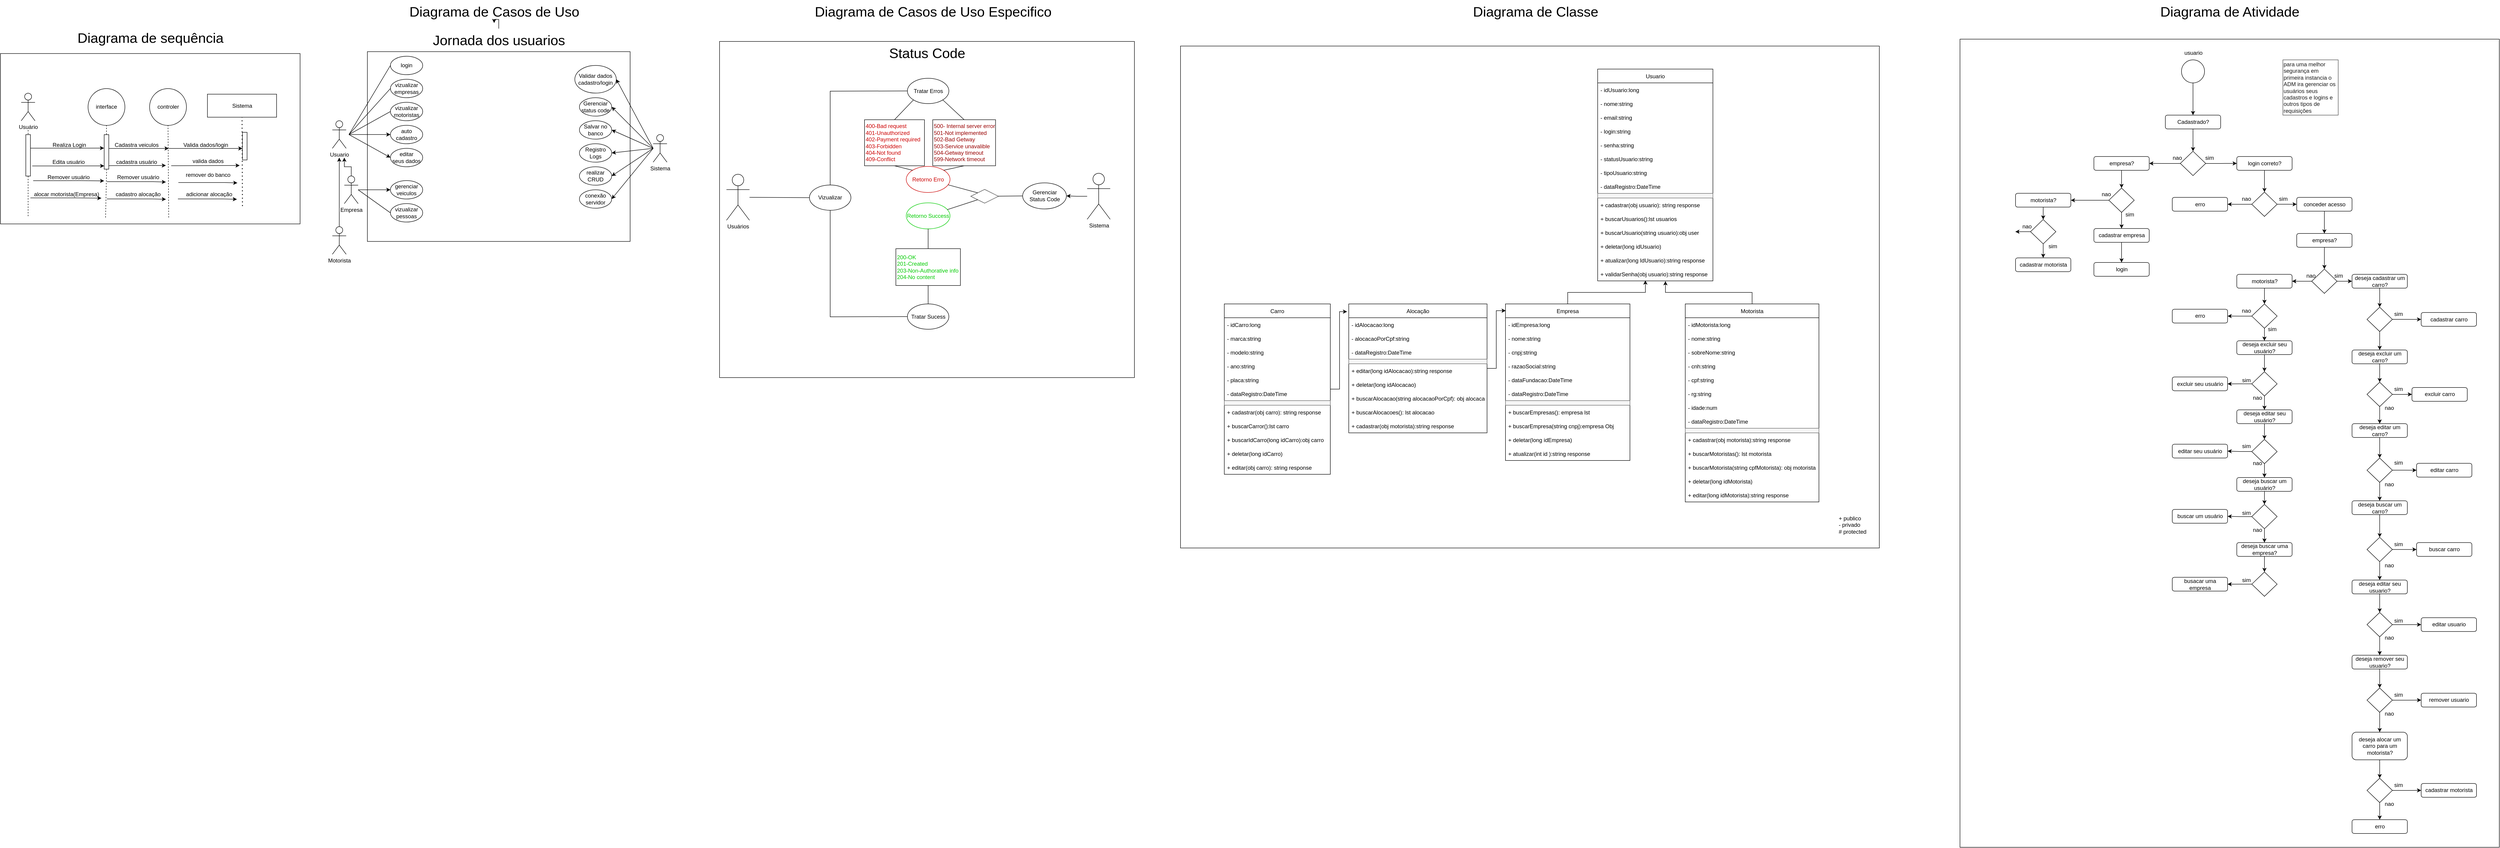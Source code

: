<mxfile version="20.5.3" type="device"><diagram id="z4n_2GYuhDCkx0ck0Jn2" name="Page-1"><mxGraphModel dx="8021" dy="1965" grid="1" gridSize="10" guides="1" tooltips="1" connect="1" arrows="1" fold="1" page="1" pageScale="1" pageWidth="827" pageHeight="1169" math="0" shadow="0"><root><mxCell id="0"/><mxCell id="1" parent="0"/><mxCell id="xi-Jug-lpgazpXRGbeLc-94" value="" style="rounded=0;whiteSpace=wrap;html=1;" vertex="1" parent="1"><mxGeometry x="-210" y="350" width="900" height="730" as="geometry"/></mxCell><mxCell id="xi-Jug-lpgazpXRGbeLc-95" style="edgeStyle=orthogonalEdgeStyle;rounded=0;orthogonalLoop=1;jettySize=auto;html=1;fontColor=#CC0000;" edge="1" parent="1" source="xi-Jug-lpgazpXRGbeLc-96" target="xi-Jug-lpgazpXRGbeLc-106"><mxGeometry relative="1" as="geometry"/></mxCell><mxCell id="xi-Jug-lpgazpXRGbeLc-96" value="Sistema" style="shape=umlActor;verticalLabelPosition=bottom;verticalAlign=top;html=1;outlineConnect=0;" vertex="1" parent="1"><mxGeometry x="587.5" y="636.25" width="50" height="100" as="geometry"/></mxCell><mxCell id="xi-Jug-lpgazpXRGbeLc-97" value="&lt;font color=&quot;#cc0000&quot;&gt;Retorno Erro&lt;/font&gt;" style="ellipse;whiteSpace=wrap;html=1;strokeColor=#CC0000;" vertex="1" parent="1"><mxGeometry x="195" y="621.32" width="95" height="56.62" as="geometry"/></mxCell><mxCell id="xi-Jug-lpgazpXRGbeLc-98" value="Vizualizar" style="ellipse;whiteSpace=wrap;html=1;" vertex="1" parent="1"><mxGeometry x="-15" y="661.69" width="90" height="55" as="geometry"/></mxCell><mxCell id="xi-Jug-lpgazpXRGbeLc-99" value="" style="endArrow=none;html=1;rounded=0;entryX=0;entryY=0.5;entryDx=0;entryDy=0;startArrow=none;" edge="1" parent="1" source="xi-Jug-lpgazpXRGbeLc-100" target="xi-Jug-lpgazpXRGbeLc-98"><mxGeometry width="50" height="50" relative="1" as="geometry"><mxPoint x="-365" y="700.81" as="sourcePoint"/><mxPoint x="-282.6" y="590.81" as="targetPoint"/></mxGeometry></mxCell><mxCell id="xi-Jug-lpgazpXRGbeLc-100" value="Usuários" style="shape=umlActor;verticalLabelPosition=bottom;verticalAlign=top;html=1;outlineConnect=0;" vertex="1" parent="1"><mxGeometry x="-195" y="638.38" width="50" height="100" as="geometry"/></mxCell><mxCell id="xi-Jug-lpgazpXRGbeLc-101" value="&lt;font color=&quot;#990000&quot;&gt;500- Internal server error&lt;br&gt;501-Not implemented&lt;br&gt;502-Bad Getway&lt;br&gt;503-Service unavalible&lt;br&gt;504-Getway timeout&lt;br&gt;&lt;/font&gt;&lt;div style=&quot;&quot;&gt;&lt;span style=&quot;background-color: initial;&quot;&gt;&lt;font color=&quot;#990000&quot;&gt;599-Network timeout&lt;/font&gt;&lt;/span&gt;&lt;/div&gt;" style="whiteSpace=wrap;html=1;align=left;" vertex="1" parent="1"><mxGeometry x="252.5" y="520" width="136.25" height="100" as="geometry"/></mxCell><mxCell id="xi-Jug-lpgazpXRGbeLc-102" value="&lt;font color=&quot;#cc0000&quot;&gt;&lt;span style=&quot;background-color: initial;&quot;&gt;400-Bad request&lt;/span&gt;&lt;br&gt;&lt;span style=&quot;background-color: initial;&quot;&gt;401-Unauthorized&lt;br&gt;&lt;/span&gt;402-Payment required&lt;br&gt;&lt;span style=&quot;background-color: initial;&quot;&gt;403-Forbidden&lt;/span&gt;&lt;br&gt;&lt;span style=&quot;background-color: initial;&quot;&gt;404-Not found&lt;/span&gt;&lt;br&gt;&lt;span style=&quot;background-color: initial;&quot;&gt;409-Conflict&lt;/span&gt;&lt;/font&gt;" style="whiteSpace=wrap;html=1;align=left;" vertex="1" parent="1"><mxGeometry x="104.5" y="520" width="130" height="100" as="geometry"/></mxCell><mxCell id="xi-Jug-lpgazpXRGbeLc-103" value="Tratar Erros" style="ellipse;whiteSpace=wrap;html=1;" vertex="1" parent="1"><mxGeometry x="197.5" y="430" width="90" height="55" as="geometry"/></mxCell><mxCell id="xi-Jug-lpgazpXRGbeLc-104" value="" style="endArrow=none;html=1;rounded=0;fontColor=#CC0000;entryX=0;entryY=1;entryDx=0;entryDy=0;exitX=0.5;exitY=0;exitDx=0;exitDy=0;" edge="1" parent="1" source="xi-Jug-lpgazpXRGbeLc-102" target="xi-Jug-lpgazpXRGbeLc-103"><mxGeometry width="50" height="50" relative="1" as="geometry"><mxPoint x="152.5" y="580" as="sourcePoint"/><mxPoint x="202.5" y="530" as="targetPoint"/></mxGeometry></mxCell><mxCell id="xi-Jug-lpgazpXRGbeLc-105" value="" style="endArrow=none;html=1;rounded=0;fontColor=#CC0000;entryX=1;entryY=1;entryDx=0;entryDy=0;exitX=0.5;exitY=0;exitDx=0;exitDy=0;" edge="1" parent="1" source="xi-Jug-lpgazpXRGbeLc-101" target="xi-Jug-lpgazpXRGbeLc-103"><mxGeometry width="50" height="50" relative="1" as="geometry"><mxPoint x="187.5" y="514.19" as="sourcePoint"/><mxPoint x="217.98" y="456.822" as="targetPoint"/></mxGeometry></mxCell><mxCell id="xi-Jug-lpgazpXRGbeLc-106" value="Gerenciar&lt;br&gt;Status Code" style="ellipse;whiteSpace=wrap;html=1;" vertex="1" parent="1"><mxGeometry x="447.5" y="657.13" width="95" height="56.62" as="geometry"/></mxCell><mxCell id="xi-Jug-lpgazpXRGbeLc-107" value="&lt;font color=&quot;#00cc00&quot;&gt;Retorno Success&lt;/font&gt;" style="ellipse;whiteSpace=wrap;html=1;strokeColor=#00CC00;" vertex="1" parent="1"><mxGeometry x="195" y="700.44" width="95" height="56.62" as="geometry"/></mxCell><mxCell id="xi-Jug-lpgazpXRGbeLc-108" value="&lt;font color=&quot;#00cc00&quot;&gt;200-OK&lt;br&gt;201-Created&lt;br&gt;203-Non-Authorative info&lt;br&gt;204-No content&lt;/font&gt;" style="whiteSpace=wrap;html=1;align=left;" vertex="1" parent="1"><mxGeometry x="172.5" y="800" width="140" height="80" as="geometry"/></mxCell><mxCell id="xi-Jug-lpgazpXRGbeLc-109" value="" style="endArrow=none;html=1;rounded=0;fontColor=#00CC00;entryX=0;entryY=0;entryDx=0;entryDy=0;exitX=0.5;exitY=1;exitDx=0;exitDy=0;" edge="1" parent="1" source="xi-Jug-lpgazpXRGbeLc-102" target="xi-Jug-lpgazpXRGbeLc-97"><mxGeometry width="50" height="50" relative="1" as="geometry"><mxPoint x="132.5" y="670" as="sourcePoint"/><mxPoint x="182.5" y="620" as="targetPoint"/></mxGeometry></mxCell><mxCell id="xi-Jug-lpgazpXRGbeLc-110" value="" style="endArrow=none;html=1;rounded=0;fontColor=#00CC00;entryX=1;entryY=0;entryDx=0;entryDy=0;exitX=0.5;exitY=1;exitDx=0;exitDy=0;" edge="1" parent="1" source="xi-Jug-lpgazpXRGbeLc-101" target="xi-Jug-lpgazpXRGbeLc-97"><mxGeometry width="50" height="50" relative="1" as="geometry"><mxPoint x="187.5" y="614.19" as="sourcePoint"/><mxPoint x="230.145" y="673.977" as="targetPoint"/></mxGeometry></mxCell><mxCell id="xi-Jug-lpgazpXRGbeLc-111" value="Tratar Sucess" style="ellipse;whiteSpace=wrap;html=1;" vertex="1" parent="1"><mxGeometry x="197.5" y="920" width="90" height="55" as="geometry"/></mxCell><mxCell id="xi-Jug-lpgazpXRGbeLc-112" value="" style="endArrow=none;html=1;rounded=0;fontColor=#00CC00;entryX=0.5;entryY=1;entryDx=0;entryDy=0;exitX=0.5;exitY=0;exitDx=0;exitDy=0;" edge="1" parent="1" source="xi-Jug-lpgazpXRGbeLc-111" target="xi-Jug-lpgazpXRGbeLc-108"><mxGeometry width="50" height="50" relative="1" as="geometry"><mxPoint x="252.5" y="880" as="sourcePoint"/><mxPoint x="252.5" y="836.62" as="targetPoint"/></mxGeometry></mxCell><mxCell id="xi-Jug-lpgazpXRGbeLc-113" value="&lt;span style=&quot;font-size: 30px&quot;&gt;Status Code&lt;/span&gt;" style="text;html=1;align=center;verticalAlign=middle;resizable=0;points=[];autosize=1;" vertex="1" parent="1"><mxGeometry x="145" y="350" width="190" height="50" as="geometry"/></mxCell><mxCell id="xi-Jug-lpgazpXRGbeLc-136" value="" style="rhombus;whiteSpace=wrap;html=1;shadow=0;strokeColor=#4D4D4D;strokeWidth=1;fontColor=#00CC00;fillColor=#FFFFFF;gradientColor=none;" vertex="1" parent="1"><mxGeometry x="335" y="671.25" width="60" height="30" as="geometry"/></mxCell><mxCell id="xi-Jug-lpgazpXRGbeLc-137" value="" style="endArrow=none;html=1;rounded=0;fontColor=#00CC00;exitX=0;exitY=0.5;exitDx=0;exitDy=0;" edge="1" parent="1" source="xi-Jug-lpgazpXRGbeLc-106" target="xi-Jug-lpgazpXRGbeLc-136"><mxGeometry width="50" height="50" relative="1" as="geometry"><mxPoint x="383.125" y="630" as="sourcePoint"/><mxPoint x="336.036" y="678.331" as="targetPoint"/></mxGeometry></mxCell><mxCell id="xi-Jug-lpgazpXRGbeLc-138" value="" style="endArrow=none;html=1;rounded=0;fontColor=#00CC00;entryX=0;entryY=0;entryDx=0;entryDy=0;" edge="1" parent="1" source="xi-Jug-lpgazpXRGbeLc-97" target="xi-Jug-lpgazpXRGbeLc-136"><mxGeometry width="50" height="50" relative="1" as="geometry"><mxPoint x="330.625" y="630" as="sourcePoint"/><mxPoint x="283.536" y="678.331" as="targetPoint"/></mxGeometry></mxCell><mxCell id="xi-Jug-lpgazpXRGbeLc-139" value="" style="endArrow=none;html=1;rounded=0;fontColor=#00CC00;entryX=0;entryY=1;entryDx=0;entryDy=0;" edge="1" parent="1" source="xi-Jug-lpgazpXRGbeLc-107" target="xi-Jug-lpgazpXRGbeLc-136"><mxGeometry width="50" height="50" relative="1" as="geometry"><mxPoint x="288.237" y="715.176" as="sourcePoint"/><mxPoint x="305" y="722.5" as="targetPoint"/></mxGeometry></mxCell><mxCell id="xi-Jug-lpgazpXRGbeLc-140" value="" style="endArrow=none;html=1;rounded=0;fontColor=#00CC00;" edge="1" parent="1" source="xi-Jug-lpgazpXRGbeLc-108" target="xi-Jug-lpgazpXRGbeLc-107"><mxGeometry width="50" height="50" relative="1" as="geometry"><mxPoint x="252.5" y="930" as="sourcePoint"/><mxPoint x="252.5" y="890" as="targetPoint"/></mxGeometry></mxCell><mxCell id="xi-Jug-lpgazpXRGbeLc-175" value="" style="endArrow=none;html=1;rounded=0;entryX=0;entryY=0.5;entryDx=0;entryDy=0;startArrow=none;exitX=0.5;exitY=1;exitDx=0;exitDy=0;" edge="1" parent="1" source="xi-Jug-lpgazpXRGbeLc-98" target="xi-Jug-lpgazpXRGbeLc-111"><mxGeometry width="50" height="50" relative="1" as="geometry"><mxPoint x="-135" y="698.511" as="sourcePoint"/><mxPoint x="-5" y="699.19" as="targetPoint"/><Array as="points"><mxPoint x="30" y="948"/></Array></mxGeometry></mxCell><mxCell id="xi-Jug-lpgazpXRGbeLc-176" value="" style="endArrow=none;html=1;rounded=0;entryX=0;entryY=0.5;entryDx=0;entryDy=0;startArrow=none;exitX=0.5;exitY=0;exitDx=0;exitDy=0;" edge="1" parent="1" source="xi-Jug-lpgazpXRGbeLc-98" target="xi-Jug-lpgazpXRGbeLc-103"><mxGeometry width="50" height="50" relative="1" as="geometry"><mxPoint x="40" y="726.69" as="sourcePoint"/><mxPoint x="207.5" y="957.5" as="targetPoint"/><Array as="points"><mxPoint x="30" y="458"/></Array></mxGeometry></mxCell><mxCell id="xi-Jug-lpgazpXRGbeLc-221" value="erro" style="rounded=1;whiteSpace=wrap;html=1;" vertex="1" parent="1"><mxGeometry x="2481" y="748.12" width="120" height="30" as="geometry"/></mxCell><mxCell id="xi-Jug-lpgazpXRGbeLc-356" value="" style="rounded=0;whiteSpace=wrap;html=1;" vertex="1" parent="1"><mxGeometry x="2481" y="345" width="1170" height="1755" as="geometry"/></mxCell><mxCell id="xi-Jug-lpgazpXRGbeLc-357" style="edgeStyle=orthogonalEdgeStyle;rounded=0;orthogonalLoop=1;jettySize=auto;html=1;entryX=0.5;entryY=0;entryDx=0;entryDy=0;" edge="1" parent="1" source="xi-Jug-lpgazpXRGbeLc-358" target="xi-Jug-lpgazpXRGbeLc-361"><mxGeometry relative="1" as="geometry"/></mxCell><mxCell id="xi-Jug-lpgazpXRGbeLc-358" value="" style="ellipse;whiteSpace=wrap;html=1;aspect=fixed;" vertex="1" parent="1"><mxGeometry x="2961.5" y="390" width="50" height="50" as="geometry"/></mxCell><mxCell id="xi-Jug-lpgazpXRGbeLc-359" value="usuario" style="text;html=1;align=center;verticalAlign=middle;resizable=0;points=[];autosize=1;strokeColor=none;fillColor=none;" vertex="1" parent="1"><mxGeometry x="2956.5" y="360" width="60" height="30" as="geometry"/></mxCell><mxCell id="xi-Jug-lpgazpXRGbeLc-360" style="edgeStyle=orthogonalEdgeStyle;rounded=0;orthogonalLoop=1;jettySize=auto;html=1;" edge="1" parent="1" source="xi-Jug-lpgazpXRGbeLc-361" target="xi-Jug-lpgazpXRGbeLc-364"><mxGeometry relative="1" as="geometry"><mxPoint x="2986.5" y="580" as="targetPoint"/></mxGeometry></mxCell><mxCell id="xi-Jug-lpgazpXRGbeLc-361" value="Cadastrado?" style="rounded=1;whiteSpace=wrap;html=1;" vertex="1" parent="1"><mxGeometry x="2926.5" y="510" width="120" height="30" as="geometry"/></mxCell><mxCell id="xi-Jug-lpgazpXRGbeLc-362" style="edgeStyle=orthogonalEdgeStyle;rounded=0;orthogonalLoop=1;jettySize=auto;html=1;" edge="1" parent="1" source="xi-Jug-lpgazpXRGbeLc-364" target="xi-Jug-lpgazpXRGbeLc-376"><mxGeometry relative="1" as="geometry"><mxPoint x="2881.5" y="614.885" as="targetPoint"/></mxGeometry></mxCell><mxCell id="xi-Jug-lpgazpXRGbeLc-363" style="edgeStyle=orthogonalEdgeStyle;rounded=0;orthogonalLoop=1;jettySize=auto;html=1;" edge="1" parent="1" source="xi-Jug-lpgazpXRGbeLc-364"><mxGeometry relative="1" as="geometry"><mxPoint x="3081.5" y="614.885" as="targetPoint"/></mxGeometry></mxCell><mxCell id="xi-Jug-lpgazpXRGbeLc-364" value="" style="rhombus;whiteSpace=wrap;html=1;" vertex="1" parent="1"><mxGeometry x="2959" y="588.45" width="55" height="52.87" as="geometry"/></mxCell><mxCell id="xi-Jug-lpgazpXRGbeLc-365" style="edgeStyle=orthogonalEdgeStyle;rounded=0;orthogonalLoop=1;jettySize=auto;html=1;" edge="1" parent="1" source="xi-Jug-lpgazpXRGbeLc-366" target="xi-Jug-lpgazpXRGbeLc-371"><mxGeometry relative="1" as="geometry"/></mxCell><mxCell id="xi-Jug-lpgazpXRGbeLc-366" value="login correto?" style="rounded=1;whiteSpace=wrap;html=1;" vertex="1" parent="1"><mxGeometry x="3081.5" y="599.89" width="120" height="30" as="geometry"/></mxCell><mxCell id="xi-Jug-lpgazpXRGbeLc-367" value="sim" style="text;html=1;align=center;verticalAlign=middle;resizable=0;points=[];autosize=1;strokeColor=none;fillColor=none;" vertex="1" parent="1"><mxGeometry x="3001.5" y="588.45" width="40" height="30" as="geometry"/></mxCell><mxCell id="xi-Jug-lpgazpXRGbeLc-368" value="nao" style="text;html=1;align=center;verticalAlign=middle;resizable=0;points=[];autosize=1;strokeColor=none;fillColor=none;" vertex="1" parent="1"><mxGeometry x="2931.5" y="588.45" width="40" height="30" as="geometry"/></mxCell><mxCell id="xi-Jug-lpgazpXRGbeLc-369" style="edgeStyle=orthogonalEdgeStyle;rounded=0;orthogonalLoop=1;jettySize=auto;html=1;" edge="1" parent="1" source="xi-Jug-lpgazpXRGbeLc-371" target="xi-Jug-lpgazpXRGbeLc-374"><mxGeometry relative="1" as="geometry"><mxPoint x="3381.5" y="614.885" as="targetPoint"/></mxGeometry></mxCell><mxCell id="xi-Jug-lpgazpXRGbeLc-370" style="edgeStyle=orthogonalEdgeStyle;rounded=0;orthogonalLoop=1;jettySize=auto;html=1;exitX=0;exitY=0.5;exitDx=0;exitDy=0;" edge="1" parent="1" source="xi-Jug-lpgazpXRGbeLc-371" target="xi-Jug-lpgazpXRGbeLc-372"><mxGeometry relative="1" as="geometry"><mxPoint x="3289" y="690" as="targetPoint"/></mxGeometry></mxCell><mxCell id="xi-Jug-lpgazpXRGbeLc-371" value="" style="rhombus;whiteSpace=wrap;html=1;" vertex="1" parent="1"><mxGeometry x="3114" y="677.13" width="55" height="52.87" as="geometry"/></mxCell><mxCell id="xi-Jug-lpgazpXRGbeLc-372" value="erro" style="rounded=1;whiteSpace=wrap;html=1;" vertex="1" parent="1"><mxGeometry x="2941.5" y="688.57" width="120" height="30" as="geometry"/></mxCell><mxCell id="xi-Jug-lpgazpXRGbeLc-373" value="" style="edgeStyle=orthogonalEdgeStyle;rounded=0;orthogonalLoop=1;jettySize=auto;html=1;" edge="1" parent="1" source="xi-Jug-lpgazpXRGbeLc-374" target="xi-Jug-lpgazpXRGbeLc-396"><mxGeometry relative="1" as="geometry"/></mxCell><mxCell id="xi-Jug-lpgazpXRGbeLc-374" value="conceder acesso" style="rounded=1;whiteSpace=wrap;html=1;" vertex="1" parent="1"><mxGeometry x="3211.5" y="688.57" width="120" height="30" as="geometry"/></mxCell><mxCell id="xi-Jug-lpgazpXRGbeLc-375" style="edgeStyle=orthogonalEdgeStyle;rounded=0;orthogonalLoop=1;jettySize=auto;html=1;" edge="1" parent="1" source="xi-Jug-lpgazpXRGbeLc-376" target="xi-Jug-lpgazpXRGbeLc-381"><mxGeometry relative="1" as="geometry"/></mxCell><mxCell id="xi-Jug-lpgazpXRGbeLc-376" value="empresa?" style="rounded=1;whiteSpace=wrap;html=1;" vertex="1" parent="1"><mxGeometry x="2771.5" y="599.89" width="120" height="30" as="geometry"/></mxCell><mxCell id="xi-Jug-lpgazpXRGbeLc-377" style="edgeStyle=orthogonalEdgeStyle;rounded=0;orthogonalLoop=1;jettySize=auto;html=1;" edge="1" parent="1" source="xi-Jug-lpgazpXRGbeLc-378"><mxGeometry relative="1" as="geometry"><mxPoint x="2831.5" y="830" as="targetPoint"/></mxGeometry></mxCell><mxCell id="xi-Jug-lpgazpXRGbeLc-378" value="cadastrar empresa" style="rounded=1;whiteSpace=wrap;html=1;" vertex="1" parent="1"><mxGeometry x="2771.5" y="756.25" width="120" height="30" as="geometry"/></mxCell><mxCell id="xi-Jug-lpgazpXRGbeLc-379" style="edgeStyle=orthogonalEdgeStyle;rounded=0;orthogonalLoop=1;jettySize=auto;html=1;" edge="1" parent="1" source="xi-Jug-lpgazpXRGbeLc-381" target="xi-Jug-lpgazpXRGbeLc-378"><mxGeometry relative="1" as="geometry"/></mxCell><mxCell id="xi-Jug-lpgazpXRGbeLc-380" style="edgeStyle=orthogonalEdgeStyle;rounded=0;orthogonalLoop=1;jettySize=auto;html=1;entryX=1;entryY=0.5;entryDx=0;entryDy=0;" edge="1" parent="1" source="xi-Jug-lpgazpXRGbeLc-381" target="xi-Jug-lpgazpXRGbeLc-383"><mxGeometry relative="1" as="geometry"/></mxCell><mxCell id="xi-Jug-lpgazpXRGbeLc-381" value="" style="rhombus;whiteSpace=wrap;html=1;" vertex="1" parent="1"><mxGeometry x="2804" y="668.38" width="55" height="52.87" as="geometry"/></mxCell><mxCell id="xi-Jug-lpgazpXRGbeLc-382" value="" style="edgeStyle=orthogonalEdgeStyle;rounded=0;orthogonalLoop=1;jettySize=auto;html=1;" edge="1" parent="1" source="xi-Jug-lpgazpXRGbeLc-383" target="xi-Jug-lpgazpXRGbeLc-386"><mxGeometry relative="1" as="geometry"/></mxCell><mxCell id="xi-Jug-lpgazpXRGbeLc-383" value="motorista?" style="rounded=1;whiteSpace=wrap;html=1;" vertex="1" parent="1"><mxGeometry x="2601.5" y="679.81" width="120" height="30" as="geometry"/></mxCell><mxCell id="xi-Jug-lpgazpXRGbeLc-384" style="edgeStyle=orthogonalEdgeStyle;rounded=0;orthogonalLoop=1;jettySize=auto;html=1;" edge="1" parent="1" source="xi-Jug-lpgazpXRGbeLc-386"><mxGeometry relative="1" as="geometry"><mxPoint x="2661.5" y="820" as="targetPoint"/></mxGeometry></mxCell><mxCell id="xi-Jug-lpgazpXRGbeLc-385" style="edgeStyle=orthogonalEdgeStyle;rounded=0;orthogonalLoop=1;jettySize=auto;html=1;" edge="1" parent="1" source="xi-Jug-lpgazpXRGbeLc-386"><mxGeometry relative="1" as="geometry"><mxPoint x="2601" y="763.143" as="targetPoint"/></mxGeometry></mxCell><mxCell id="xi-Jug-lpgazpXRGbeLc-386" value="" style="rhombus;whiteSpace=wrap;html=1;" vertex="1" parent="1"><mxGeometry x="2634" y="736.69" width="55" height="52.87" as="geometry"/></mxCell><mxCell id="xi-Jug-lpgazpXRGbeLc-387" value="cadastrar motorista" style="rounded=1;whiteSpace=wrap;html=1;" vertex="1" parent="1"><mxGeometry x="2601.5" y="820" width="120" height="30" as="geometry"/></mxCell><mxCell id="xi-Jug-lpgazpXRGbeLc-388" value="&lt;div style=&quot;text-align: left;&quot;&gt;para uma melhor segurança em primeira instancia o ADM ira gerenciar os usuários seus cadastros e logins e outros tipos de requisições&lt;/div&gt;" style="rounded=0;whiteSpace=wrap;html=1;shadow=0;strokeColor=#4D4D4D;strokeWidth=1;fontColor=#1A1A1A;fillColor=#FFFFFF;gradientColor=none;" vertex="1" parent="1"><mxGeometry x="3181.5" y="390" width="120" height="120" as="geometry"/></mxCell><mxCell id="xi-Jug-lpgazpXRGbeLc-389" value="login" style="rounded=1;whiteSpace=wrap;html=1;" vertex="1" parent="1"><mxGeometry x="2771.5" y="830" width="120" height="30" as="geometry"/></mxCell><mxCell id="xi-Jug-lpgazpXRGbeLc-390" value="sim" style="text;html=1;align=center;verticalAlign=middle;resizable=0;points=[];autosize=1;strokeColor=none;fillColor=none;" vertex="1" parent="1"><mxGeometry x="3161.5" y="677.13" width="40" height="30" as="geometry"/></mxCell><mxCell id="xi-Jug-lpgazpXRGbeLc-391" value="nao" style="text;html=1;align=center;verticalAlign=middle;resizable=0;points=[];autosize=1;strokeColor=none;fillColor=none;" vertex="1" parent="1"><mxGeometry x="3081.5" y="677.13" width="40" height="30" as="geometry"/></mxCell><mxCell id="xi-Jug-lpgazpXRGbeLc-392" value="nao" style="text;html=1;align=center;verticalAlign=middle;resizable=0;points=[];autosize=1;strokeColor=none;fillColor=none;" vertex="1" parent="1"><mxGeometry x="2777.5" y="667.13" width="40" height="30" as="geometry"/></mxCell><mxCell id="xi-Jug-lpgazpXRGbeLc-393" value="sim" style="text;html=1;align=center;verticalAlign=middle;resizable=0;points=[];autosize=1;strokeColor=none;fillColor=none;" vertex="1" parent="1"><mxGeometry x="2828.5" y="711.25" width="40" height="30" as="geometry"/></mxCell><mxCell id="xi-Jug-lpgazpXRGbeLc-394" value="sim" style="text;html=1;align=center;verticalAlign=middle;resizable=0;points=[];autosize=1;strokeColor=none;fillColor=none;" vertex="1" parent="1"><mxGeometry x="2661.5" y="780.0" width="40" height="30" as="geometry"/></mxCell><mxCell id="xi-Jug-lpgazpXRGbeLc-395" value="nao" style="text;html=1;align=center;verticalAlign=middle;resizable=0;points=[];autosize=1;strokeColor=none;fillColor=none;" vertex="1" parent="1"><mxGeometry x="2605.5" y="737.06" width="40" height="30" as="geometry"/></mxCell><mxCell id="xi-Jug-lpgazpXRGbeLc-396" value="empresa?" style="rounded=1;whiteSpace=wrap;html=1;" vertex="1" parent="1"><mxGeometry x="3211.5" y="767.06" width="120" height="30" as="geometry"/></mxCell><mxCell id="xi-Jug-lpgazpXRGbeLc-397" style="edgeStyle=orthogonalEdgeStyle;rounded=0;orthogonalLoop=1;jettySize=auto;html=1;" edge="1" parent="1" source="xi-Jug-lpgazpXRGbeLc-396" target="xi-Jug-lpgazpXRGbeLc-400"><mxGeometry relative="1" as="geometry"><mxPoint x="3271.5" y="800" as="sourcePoint"/></mxGeometry></mxCell><mxCell id="xi-Jug-lpgazpXRGbeLc-398" style="edgeStyle=orthogonalEdgeStyle;rounded=0;orthogonalLoop=1;jettySize=auto;html=1;entryX=1;entryY=0.5;entryDx=0;entryDy=0;" edge="1" parent="1" source="xi-Jug-lpgazpXRGbeLc-400" target="xi-Jug-lpgazpXRGbeLc-404"><mxGeometry relative="1" as="geometry"/></mxCell><mxCell id="xi-Jug-lpgazpXRGbeLc-399" value="" style="edgeStyle=orthogonalEdgeStyle;rounded=0;orthogonalLoop=1;jettySize=auto;html=1;" edge="1" parent="1" source="xi-Jug-lpgazpXRGbeLc-400" target="xi-Jug-lpgazpXRGbeLc-406"><mxGeometry relative="1" as="geometry"/></mxCell><mxCell id="xi-Jug-lpgazpXRGbeLc-400" value="" style="rhombus;whiteSpace=wrap;html=1;" vertex="1" parent="1"><mxGeometry x="3244" y="844.3" width="55" height="52.87" as="geometry"/></mxCell><mxCell id="xi-Jug-lpgazpXRGbeLc-401" value="sim" style="text;html=1;align=center;verticalAlign=middle;resizable=0;points=[];autosize=1;strokeColor=none;fillColor=none;" vertex="1" parent="1"><mxGeometry x="3281.5" y="844.3" width="40" height="30" as="geometry"/></mxCell><mxCell id="xi-Jug-lpgazpXRGbeLc-402" value="nao" style="text;html=1;align=center;verticalAlign=middle;resizable=0;points=[];autosize=1;strokeColor=none;fillColor=none;" vertex="1" parent="1"><mxGeometry x="3221.5" y="844.3" width="40" height="30" as="geometry"/></mxCell><mxCell id="xi-Jug-lpgazpXRGbeLc-403" value="" style="edgeStyle=orthogonalEdgeStyle;rounded=0;orthogonalLoop=1;jettySize=auto;html=1;" edge="1" parent="1" source="xi-Jug-lpgazpXRGbeLc-404" target="xi-Jug-lpgazpXRGbeLc-409"><mxGeometry relative="1" as="geometry"/></mxCell><mxCell id="xi-Jug-lpgazpXRGbeLc-404" value="motorista?" style="rounded=1;whiteSpace=wrap;html=1;" vertex="1" parent="1"><mxGeometry x="3081.5" y="855.74" width="120" height="30" as="geometry"/></mxCell><mxCell id="xi-Jug-lpgazpXRGbeLc-405" style="edgeStyle=orthogonalEdgeStyle;rounded=0;orthogonalLoop=1;jettySize=auto;html=1;" edge="1" parent="1" source="xi-Jug-lpgazpXRGbeLc-406" target="xi-Jug-lpgazpXRGbeLc-415"><mxGeometry relative="1" as="geometry"/></mxCell><mxCell id="xi-Jug-lpgazpXRGbeLc-406" value="deseja cadastrar um carro?" style="rounded=1;whiteSpace=wrap;html=1;" vertex="1" parent="1"><mxGeometry x="3331.5" y="855.74" width="120" height="30" as="geometry"/></mxCell><mxCell id="xi-Jug-lpgazpXRGbeLc-407" value="" style="edgeStyle=orthogonalEdgeStyle;rounded=0;orthogonalLoop=1;jettySize=auto;html=1;" edge="1" parent="1" source="xi-Jug-lpgazpXRGbeLc-409"><mxGeometry relative="1" as="geometry"><mxPoint x="3141.447" y="1000" as="targetPoint"/></mxGeometry></mxCell><mxCell id="xi-Jug-lpgazpXRGbeLc-408" style="edgeStyle=orthogonalEdgeStyle;rounded=0;orthogonalLoop=1;jettySize=auto;html=1;" edge="1" parent="1" source="xi-Jug-lpgazpXRGbeLc-409" target="xi-Jug-lpgazpXRGbeLc-411"><mxGeometry relative="1" as="geometry"><mxPoint x="3061.5" y="946.435" as="targetPoint"/></mxGeometry></mxCell><mxCell id="xi-Jug-lpgazpXRGbeLc-409" value="" style="rhombus;whiteSpace=wrap;html=1;" vertex="1" parent="1"><mxGeometry x="3114" y="920.0" width="55" height="52.87" as="geometry"/></mxCell><mxCell id="xi-Jug-lpgazpXRGbeLc-410" value="sim" style="text;html=1;align=center;verticalAlign=middle;resizable=0;points=[];autosize=1;strokeColor=none;fillColor=none;" vertex="1" parent="1"><mxGeometry x="3137.5" y="960" width="40" height="30" as="geometry"/></mxCell><mxCell id="xi-Jug-lpgazpXRGbeLc-411" value="erro" style="rounded=1;whiteSpace=wrap;html=1;" vertex="1" parent="1"><mxGeometry x="2941.5" y="931.44" width="120" height="30" as="geometry"/></mxCell><mxCell id="xi-Jug-lpgazpXRGbeLc-412" value="nao" style="text;html=1;align=center;verticalAlign=middle;resizable=0;points=[];autosize=1;strokeColor=none;fillColor=none;" vertex="1" parent="1"><mxGeometry x="3081.5" y="920.0" width="40" height="30" as="geometry"/></mxCell><mxCell id="xi-Jug-lpgazpXRGbeLc-413" style="edgeStyle=orthogonalEdgeStyle;rounded=0;orthogonalLoop=1;jettySize=auto;html=1;" edge="1" parent="1" source="xi-Jug-lpgazpXRGbeLc-415" target="xi-Jug-lpgazpXRGbeLc-416"><mxGeometry relative="1" as="geometry"/></mxCell><mxCell id="xi-Jug-lpgazpXRGbeLc-414" value="" style="edgeStyle=orthogonalEdgeStyle;rounded=0;orthogonalLoop=1;jettySize=auto;html=1;" edge="1" parent="1" source="xi-Jug-lpgazpXRGbeLc-415" target="xi-Jug-lpgazpXRGbeLc-418"><mxGeometry relative="1" as="geometry"/></mxCell><mxCell id="xi-Jug-lpgazpXRGbeLc-415" value="" style="rhombus;whiteSpace=wrap;html=1;" vertex="1" parent="1"><mxGeometry x="3364" y="927.13" width="55" height="52.87" as="geometry"/></mxCell><mxCell id="xi-Jug-lpgazpXRGbeLc-416" value="cadastrar carro" style="rounded=1;whiteSpace=wrap;html=1;" vertex="1" parent="1"><mxGeometry x="3481.5" y="938.57" width="120" height="30" as="geometry"/></mxCell><mxCell id="xi-Jug-lpgazpXRGbeLc-417" value="" style="edgeStyle=orthogonalEdgeStyle;rounded=0;orthogonalLoop=1;jettySize=auto;html=1;" edge="1" parent="1" source="xi-Jug-lpgazpXRGbeLc-418" target="xi-Jug-lpgazpXRGbeLc-421"><mxGeometry relative="1" as="geometry"/></mxCell><mxCell id="xi-Jug-lpgazpXRGbeLc-418" value="deseja excluir um carro?" style="rounded=1;whiteSpace=wrap;html=1;" vertex="1" parent="1"><mxGeometry x="3331.5" y="1020" width="120" height="30" as="geometry"/></mxCell><mxCell id="xi-Jug-lpgazpXRGbeLc-419" value="" style="edgeStyle=orthogonalEdgeStyle;rounded=0;orthogonalLoop=1;jettySize=auto;html=1;" edge="1" parent="1" source="xi-Jug-lpgazpXRGbeLc-421" target="xi-Jug-lpgazpXRGbeLc-422"><mxGeometry relative="1" as="geometry"/></mxCell><mxCell id="xi-Jug-lpgazpXRGbeLc-420" value="" style="edgeStyle=orthogonalEdgeStyle;rounded=0;orthogonalLoop=1;jettySize=auto;html=1;" edge="1" parent="1" source="xi-Jug-lpgazpXRGbeLc-421" target="xi-Jug-lpgazpXRGbeLc-424"><mxGeometry relative="1" as="geometry"/></mxCell><mxCell id="xi-Jug-lpgazpXRGbeLc-421" value="" style="rhombus;whiteSpace=wrap;html=1;" vertex="1" parent="1"><mxGeometry x="3364" y="1090" width="55" height="52.87" as="geometry"/></mxCell><mxCell id="xi-Jug-lpgazpXRGbeLc-422" value="excluir carro" style="rounded=1;whiteSpace=wrap;html=1;" vertex="1" parent="1"><mxGeometry x="3461.5" y="1101.44" width="120" height="30" as="geometry"/></mxCell><mxCell id="xi-Jug-lpgazpXRGbeLc-423" value="" style="edgeStyle=orthogonalEdgeStyle;rounded=0;orthogonalLoop=1;jettySize=auto;html=1;" edge="1" parent="1" source="xi-Jug-lpgazpXRGbeLc-424" target="xi-Jug-lpgazpXRGbeLc-429"><mxGeometry relative="1" as="geometry"/></mxCell><mxCell id="xi-Jug-lpgazpXRGbeLc-424" value="deseja editar um carro?" style="rounded=1;whiteSpace=wrap;html=1;" vertex="1" parent="1"><mxGeometry x="3331.5" y="1180" width="120" height="30" as="geometry"/></mxCell><mxCell id="xi-Jug-lpgazpXRGbeLc-425" value="" style="edgeStyle=orthogonalEdgeStyle;rounded=0;orthogonalLoop=1;jettySize=auto;html=1;" edge="1" parent="1" source="xi-Jug-lpgazpXRGbeLc-426" target="xi-Jug-lpgazpXRGbeLc-434"><mxGeometry relative="1" as="geometry"/></mxCell><mxCell id="xi-Jug-lpgazpXRGbeLc-426" value="deseja buscar um carro?" style="rounded=1;whiteSpace=wrap;html=1;" vertex="1" parent="1"><mxGeometry x="3331.5" y="1347.5" width="120" height="30" as="geometry"/></mxCell><mxCell id="xi-Jug-lpgazpXRGbeLc-427" value="" style="edgeStyle=orthogonalEdgeStyle;rounded=0;orthogonalLoop=1;jettySize=auto;html=1;" edge="1" parent="1" source="xi-Jug-lpgazpXRGbeLc-429" target="xi-Jug-lpgazpXRGbeLc-426"><mxGeometry relative="1" as="geometry"/></mxCell><mxCell id="xi-Jug-lpgazpXRGbeLc-428" value="" style="edgeStyle=orthogonalEdgeStyle;rounded=0;orthogonalLoop=1;jettySize=auto;html=1;" edge="1" parent="1" source="xi-Jug-lpgazpXRGbeLc-429" target="xi-Jug-lpgazpXRGbeLc-440"><mxGeometry relative="1" as="geometry"/></mxCell><mxCell id="xi-Jug-lpgazpXRGbeLc-429" value="" style="rhombus;whiteSpace=wrap;html=1;" vertex="1" parent="1"><mxGeometry x="3364" y="1254.63" width="55" height="52.87" as="geometry"/></mxCell><mxCell id="xi-Jug-lpgazpXRGbeLc-430" value="" style="edgeStyle=orthogonalEdgeStyle;rounded=0;orthogonalLoop=1;jettySize=auto;html=1;" edge="1" parent="1" source="xi-Jug-lpgazpXRGbeLc-431" target="xi-Jug-lpgazpXRGbeLc-439"><mxGeometry relative="1" as="geometry"/></mxCell><mxCell id="xi-Jug-lpgazpXRGbeLc-431" value="deseja editar seu usuario?" style="rounded=1;whiteSpace=wrap;html=1;" vertex="1" parent="1"><mxGeometry x="3331.5" y="1519.68" width="120" height="30" as="geometry"/></mxCell><mxCell id="xi-Jug-lpgazpXRGbeLc-432" value="" style="edgeStyle=orthogonalEdgeStyle;rounded=0;orthogonalLoop=1;jettySize=auto;html=1;" edge="1" parent="1" source="xi-Jug-lpgazpXRGbeLc-434" target="xi-Jug-lpgazpXRGbeLc-431"><mxGeometry relative="1" as="geometry"/></mxCell><mxCell id="xi-Jug-lpgazpXRGbeLc-433" value="" style="edgeStyle=orthogonalEdgeStyle;rounded=0;orthogonalLoop=1;jettySize=auto;html=1;" edge="1" parent="1" source="xi-Jug-lpgazpXRGbeLc-434" target="xi-Jug-lpgazpXRGbeLc-441"><mxGeometry relative="1" as="geometry"/></mxCell><mxCell id="xi-Jug-lpgazpXRGbeLc-434" value="" style="rhombus;whiteSpace=wrap;html=1;" vertex="1" parent="1"><mxGeometry x="3364" y="1426.81" width="55" height="52.87" as="geometry"/></mxCell><mxCell id="xi-Jug-lpgazpXRGbeLc-435" value="" style="edgeStyle=orthogonalEdgeStyle;rounded=0;orthogonalLoop=1;jettySize=auto;html=1;" edge="1" parent="1" source="xi-Jug-lpgazpXRGbeLc-436" target="xi-Jug-lpgazpXRGbeLc-445"><mxGeometry relative="1" as="geometry"/></mxCell><mxCell id="xi-Jug-lpgazpXRGbeLc-436" value="deseja remover seu usuario?" style="rounded=1;whiteSpace=wrap;html=1;" vertex="1" parent="1"><mxGeometry x="3331.5" y="1682.87" width="120" height="30" as="geometry"/></mxCell><mxCell id="xi-Jug-lpgazpXRGbeLc-437" value="" style="edgeStyle=orthogonalEdgeStyle;rounded=0;orthogonalLoop=1;jettySize=auto;html=1;" edge="1" parent="1" source="xi-Jug-lpgazpXRGbeLc-439" target="xi-Jug-lpgazpXRGbeLc-436"><mxGeometry relative="1" as="geometry"/></mxCell><mxCell id="xi-Jug-lpgazpXRGbeLc-438" value="" style="edgeStyle=orthogonalEdgeStyle;rounded=0;orthogonalLoop=1;jettySize=auto;html=1;" edge="1" parent="1" source="xi-Jug-lpgazpXRGbeLc-439" target="xi-Jug-lpgazpXRGbeLc-442"><mxGeometry relative="1" as="geometry"/></mxCell><mxCell id="xi-Jug-lpgazpXRGbeLc-439" value="" style="rhombus;whiteSpace=wrap;html=1;" vertex="1" parent="1"><mxGeometry x="3364" y="1590" width="55" height="52.87" as="geometry"/></mxCell><mxCell id="xi-Jug-lpgazpXRGbeLc-440" value="editar carro" style="rounded=1;whiteSpace=wrap;html=1;" vertex="1" parent="1"><mxGeometry x="3471.5" y="1266.07" width="120" height="30" as="geometry"/></mxCell><mxCell id="xi-Jug-lpgazpXRGbeLc-441" value="buscar carro" style="rounded=1;whiteSpace=wrap;html=1;" vertex="1" parent="1"><mxGeometry x="3471.5" y="1438.24" width="120" height="30" as="geometry"/></mxCell><mxCell id="xi-Jug-lpgazpXRGbeLc-442" value="editar usuario" style="rounded=1;whiteSpace=wrap;html=1;" vertex="1" parent="1"><mxGeometry x="3481.5" y="1601.43" width="120" height="30" as="geometry"/></mxCell><mxCell id="xi-Jug-lpgazpXRGbeLc-443" value="" style="edgeStyle=orthogonalEdgeStyle;rounded=0;orthogonalLoop=1;jettySize=auto;html=1;" edge="1" parent="1" source="xi-Jug-lpgazpXRGbeLc-445" target="xi-Jug-lpgazpXRGbeLc-446"><mxGeometry relative="1" as="geometry"/></mxCell><mxCell id="xi-Jug-lpgazpXRGbeLc-444" value="" style="edgeStyle=orthogonalEdgeStyle;rounded=0;orthogonalLoop=1;jettySize=auto;html=1;" edge="1" parent="1" source="xi-Jug-lpgazpXRGbeLc-445" target="xi-Jug-lpgazpXRGbeLc-481"><mxGeometry relative="1" as="geometry"/></mxCell><mxCell id="xi-Jug-lpgazpXRGbeLc-445" value="" style="rhombus;whiteSpace=wrap;html=1;" vertex="1" parent="1"><mxGeometry x="3364" y="1754" width="55" height="52.87" as="geometry"/></mxCell><mxCell id="xi-Jug-lpgazpXRGbeLc-446" value="remover usuario" style="rounded=1;whiteSpace=wrap;html=1;" vertex="1" parent="1"><mxGeometry x="3481.5" y="1765.43" width="120" height="30" as="geometry"/></mxCell><mxCell id="xi-Jug-lpgazpXRGbeLc-447" value="sim" style="text;html=1;align=center;verticalAlign=middle;resizable=0;points=[];autosize=1;strokeColor=none;fillColor=none;" vertex="1" parent="1"><mxGeometry x="3411.5" y="927.13" width="40" height="30" as="geometry"/></mxCell><mxCell id="xi-Jug-lpgazpXRGbeLc-448" value="sim" style="text;html=1;align=center;verticalAlign=middle;resizable=0;points=[];autosize=1;strokeColor=none;fillColor=none;" vertex="1" parent="1"><mxGeometry x="3411.5" y="1090" width="40" height="30" as="geometry"/></mxCell><mxCell id="xi-Jug-lpgazpXRGbeLc-449" value="nao" style="text;html=1;align=center;verticalAlign=middle;resizable=0;points=[];autosize=1;strokeColor=none;fillColor=none;" vertex="1" parent="1"><mxGeometry x="3391.5" y="1131.44" width="40" height="30" as="geometry"/></mxCell><mxCell id="xi-Jug-lpgazpXRGbeLc-450" value="sim" style="text;html=1;align=center;verticalAlign=middle;resizable=0;points=[];autosize=1;strokeColor=none;fillColor=none;" vertex="1" parent="1"><mxGeometry x="3411.5" y="1250" width="40" height="30" as="geometry"/></mxCell><mxCell id="xi-Jug-lpgazpXRGbeLc-451" value="sim" style="text;html=1;align=center;verticalAlign=middle;resizable=0;points=[];autosize=1;strokeColor=none;fillColor=none;" vertex="1" parent="1"><mxGeometry x="3411.5" y="1427" width="40" height="30" as="geometry"/></mxCell><mxCell id="xi-Jug-lpgazpXRGbeLc-452" value="sim" style="text;html=1;align=center;verticalAlign=middle;resizable=0;points=[];autosize=1;strokeColor=none;fillColor=none;" vertex="1" parent="1"><mxGeometry x="3411.5" y="1592.5" width="40" height="30" as="geometry"/></mxCell><mxCell id="xi-Jug-lpgazpXRGbeLc-453" value="sim" style="text;html=1;align=center;verticalAlign=middle;resizable=0;points=[];autosize=1;strokeColor=none;fillColor=none;" vertex="1" parent="1"><mxGeometry x="3411.5" y="1754" width="40" height="30" as="geometry"/></mxCell><mxCell id="xi-Jug-lpgazpXRGbeLc-454" value="nao" style="text;html=1;align=center;verticalAlign=middle;resizable=0;points=[];autosize=1;strokeColor=none;fillColor=none;" vertex="1" parent="1"><mxGeometry x="3391.5" y="1297" width="40" height="30" as="geometry"/></mxCell><mxCell id="xi-Jug-lpgazpXRGbeLc-455" value="nao" style="text;html=1;align=center;verticalAlign=middle;resizable=0;points=[];autosize=1;strokeColor=none;fillColor=none;" vertex="1" parent="1"><mxGeometry x="3391.5" y="1473.25" width="40" height="30" as="geometry"/></mxCell><mxCell id="xi-Jug-lpgazpXRGbeLc-456" value="nao" style="text;html=1;align=center;verticalAlign=middle;resizable=0;points=[];autosize=1;strokeColor=none;fillColor=none;" vertex="1" parent="1"><mxGeometry x="3391.5" y="1630" width="40" height="30" as="geometry"/></mxCell><mxCell id="xi-Jug-lpgazpXRGbeLc-457" value="" style="edgeStyle=orthogonalEdgeStyle;rounded=0;orthogonalLoop=1;jettySize=auto;html=1;" edge="1" parent="1" source="xi-Jug-lpgazpXRGbeLc-459" target="xi-Jug-lpgazpXRGbeLc-463"><mxGeometry relative="1" as="geometry"/></mxCell><mxCell id="xi-Jug-lpgazpXRGbeLc-458" value="" style="edgeStyle=orthogonalEdgeStyle;rounded=0;orthogonalLoop=1;jettySize=auto;html=1;" edge="1" parent="1" source="xi-Jug-lpgazpXRGbeLc-459" target="xi-Jug-lpgazpXRGbeLc-477"><mxGeometry relative="1" as="geometry"/></mxCell><mxCell id="xi-Jug-lpgazpXRGbeLc-459" value="" style="rhombus;whiteSpace=wrap;html=1;" vertex="1" parent="1"><mxGeometry x="3114" y="1067.13" width="55" height="52.87" as="geometry"/></mxCell><mxCell id="xi-Jug-lpgazpXRGbeLc-460" value="" style="edgeStyle=orthogonalEdgeStyle;rounded=0;orthogonalLoop=1;jettySize=auto;html=1;" edge="1" parent="1" source="xi-Jug-lpgazpXRGbeLc-461" target="xi-Jug-lpgazpXRGbeLc-459"><mxGeometry relative="1" as="geometry"/></mxCell><mxCell id="xi-Jug-lpgazpXRGbeLc-461" value="deseja excluir seu usuário?" style="rounded=1;whiteSpace=wrap;html=1;" vertex="1" parent="1"><mxGeometry x="3081.5" y="1000" width="120" height="30" as="geometry"/></mxCell><mxCell id="xi-Jug-lpgazpXRGbeLc-462" style="edgeStyle=orthogonalEdgeStyle;rounded=0;orthogonalLoop=1;jettySize=auto;html=1;entryX=0.5;entryY=0;entryDx=0;entryDy=0;" edge="1" parent="1" source="xi-Jug-lpgazpXRGbeLc-463" target="xi-Jug-lpgazpXRGbeLc-466"><mxGeometry relative="1" as="geometry"/></mxCell><mxCell id="xi-Jug-lpgazpXRGbeLc-463" value="deseja editar seu usuário?" style="rounded=1;whiteSpace=wrap;html=1;" vertex="1" parent="1"><mxGeometry x="3081.5" y="1150" width="120" height="30" as="geometry"/></mxCell><mxCell id="xi-Jug-lpgazpXRGbeLc-464" value="" style="edgeStyle=orthogonalEdgeStyle;rounded=0;orthogonalLoop=1;jettySize=auto;html=1;" edge="1" parent="1" source="xi-Jug-lpgazpXRGbeLc-466" target="xi-Jug-lpgazpXRGbeLc-468"><mxGeometry relative="1" as="geometry"/></mxCell><mxCell id="xi-Jug-lpgazpXRGbeLc-465" value="" style="edgeStyle=orthogonalEdgeStyle;rounded=0;orthogonalLoop=1;jettySize=auto;html=1;" edge="1" parent="1" source="xi-Jug-lpgazpXRGbeLc-466" target="xi-Jug-lpgazpXRGbeLc-476"><mxGeometry relative="1" as="geometry"/></mxCell><mxCell id="xi-Jug-lpgazpXRGbeLc-466" value="" style="rhombus;whiteSpace=wrap;html=1;" vertex="1" parent="1"><mxGeometry x="3114" y="1214.13" width="55" height="52.87" as="geometry"/></mxCell><mxCell id="xi-Jug-lpgazpXRGbeLc-467" style="edgeStyle=orthogonalEdgeStyle;rounded=0;orthogonalLoop=1;jettySize=auto;html=1;" edge="1" parent="1" source="xi-Jug-lpgazpXRGbeLc-468" target="xi-Jug-lpgazpXRGbeLc-471"><mxGeometry relative="1" as="geometry"/></mxCell><mxCell id="xi-Jug-lpgazpXRGbeLc-468" value="deseja buscar um usuário?" style="rounded=1;whiteSpace=wrap;html=1;" vertex="1" parent="1"><mxGeometry x="3081.5" y="1297" width="120" height="30" as="geometry"/></mxCell><mxCell id="xi-Jug-lpgazpXRGbeLc-469" value="" style="edgeStyle=orthogonalEdgeStyle;rounded=0;orthogonalLoop=1;jettySize=auto;html=1;" edge="1" parent="1" source="xi-Jug-lpgazpXRGbeLc-471" target="xi-Jug-lpgazpXRGbeLc-473"><mxGeometry relative="1" as="geometry"/></mxCell><mxCell id="xi-Jug-lpgazpXRGbeLc-470" value="" style="edgeStyle=orthogonalEdgeStyle;rounded=0;orthogonalLoop=1;jettySize=auto;html=1;" edge="1" parent="1" source="xi-Jug-lpgazpXRGbeLc-471" target="xi-Jug-lpgazpXRGbeLc-479"><mxGeometry relative="1" as="geometry"/></mxCell><mxCell id="xi-Jug-lpgazpXRGbeLc-471" value="" style="rhombus;whiteSpace=wrap;html=1;" vertex="1" parent="1"><mxGeometry x="3114" y="1355.37" width="55" height="52.87" as="geometry"/></mxCell><mxCell id="xi-Jug-lpgazpXRGbeLc-472" style="edgeStyle=orthogonalEdgeStyle;rounded=0;orthogonalLoop=1;jettySize=auto;html=1;entryX=0.5;entryY=0;entryDx=0;entryDy=0;" edge="1" parent="1" source="xi-Jug-lpgazpXRGbeLc-473" target="xi-Jug-lpgazpXRGbeLc-475"><mxGeometry relative="1" as="geometry"/></mxCell><mxCell id="xi-Jug-lpgazpXRGbeLc-473" value="deseja buscar uma empresa?" style="rounded=1;whiteSpace=wrap;html=1;" vertex="1" parent="1"><mxGeometry x="3081.5" y="1438.24" width="120" height="30" as="geometry"/></mxCell><mxCell id="xi-Jug-lpgazpXRGbeLc-474" value="" style="edgeStyle=orthogonalEdgeStyle;rounded=0;orthogonalLoop=1;jettySize=auto;html=1;" edge="1" parent="1" source="xi-Jug-lpgazpXRGbeLc-475" target="xi-Jug-lpgazpXRGbeLc-478"><mxGeometry relative="1" as="geometry"/></mxCell><mxCell id="xi-Jug-lpgazpXRGbeLc-475" value="" style="rhombus;whiteSpace=wrap;html=1;" vertex="1" parent="1"><mxGeometry x="3114" y="1502.13" width="55" height="52.87" as="geometry"/></mxCell><mxCell id="xi-Jug-lpgazpXRGbeLc-476" value="editar seu usuário" style="rounded=1;whiteSpace=wrap;html=1;" vertex="1" parent="1"><mxGeometry x="2941.5" y="1224.63" width="120" height="30" as="geometry"/></mxCell><mxCell id="xi-Jug-lpgazpXRGbeLc-477" value="excluir seu usuário" style="rounded=1;whiteSpace=wrap;html=1;" vertex="1" parent="1"><mxGeometry x="2941.5" y="1078.57" width="120" height="30" as="geometry"/></mxCell><mxCell id="xi-Jug-lpgazpXRGbeLc-478" value="busacar uma empresa" style="rounded=1;whiteSpace=wrap;html=1;" vertex="1" parent="1"><mxGeometry x="2941.5" y="1513.57" width="120" height="30" as="geometry"/></mxCell><mxCell id="xi-Jug-lpgazpXRGbeLc-479" value="buscar um usuário" style="rounded=1;whiteSpace=wrap;html=1;" vertex="1" parent="1"><mxGeometry x="2941.5" y="1366.25" width="120" height="30" as="geometry"/></mxCell><mxCell id="xi-Jug-lpgazpXRGbeLc-480" value="" style="edgeStyle=orthogonalEdgeStyle;rounded=0;orthogonalLoop=1;jettySize=auto;html=1;entryX=0.5;entryY=0;entryDx=0;entryDy=0;" edge="1" parent="1" source="xi-Jug-lpgazpXRGbeLc-481" target="xi-Jug-lpgazpXRGbeLc-484"><mxGeometry relative="1" as="geometry"/></mxCell><mxCell id="xi-Jug-lpgazpXRGbeLc-481" value="deseja alocar um carro para um motorista?" style="rounded=1;whiteSpace=wrap;html=1;" vertex="1" parent="1"><mxGeometry x="3331.5" y="1850" width="120" height="60" as="geometry"/></mxCell><mxCell id="xi-Jug-lpgazpXRGbeLc-482" value="" style="edgeStyle=orthogonalEdgeStyle;rounded=0;orthogonalLoop=1;jettySize=auto;html=1;" edge="1" parent="1" source="xi-Jug-lpgazpXRGbeLc-484" target="xi-Jug-lpgazpXRGbeLc-485"><mxGeometry relative="1" as="geometry"/></mxCell><mxCell id="xi-Jug-lpgazpXRGbeLc-483" value="" style="edgeStyle=orthogonalEdgeStyle;rounded=0;orthogonalLoop=1;jettySize=auto;html=1;" edge="1" parent="1" source="xi-Jug-lpgazpXRGbeLc-484" target="xi-Jug-lpgazpXRGbeLc-487"><mxGeometry relative="1" as="geometry"/></mxCell><mxCell id="xi-Jug-lpgazpXRGbeLc-484" value="" style="rhombus;whiteSpace=wrap;html=1;" vertex="1" parent="1"><mxGeometry x="3364" y="1950" width="55" height="52.87" as="geometry"/></mxCell><mxCell id="xi-Jug-lpgazpXRGbeLc-485" value="cadastrar motorista" style="rounded=1;whiteSpace=wrap;html=1;" vertex="1" parent="1"><mxGeometry x="3481.5" y="1961.43" width="120" height="30" as="geometry"/></mxCell><mxCell id="xi-Jug-lpgazpXRGbeLc-486" value="sim" style="text;html=1;align=center;verticalAlign=middle;resizable=0;points=[];autosize=1;strokeColor=none;fillColor=none;" vertex="1" parent="1"><mxGeometry x="3411.5" y="1950" width="40" height="30" as="geometry"/></mxCell><mxCell id="xi-Jug-lpgazpXRGbeLc-487" value="erro" style="rounded=1;whiteSpace=wrap;html=1;" vertex="1" parent="1"><mxGeometry x="3331.5" y="2040.0" width="120" height="30" as="geometry"/></mxCell><mxCell id="xi-Jug-lpgazpXRGbeLc-488" value="nao" style="text;html=1;align=center;verticalAlign=middle;resizable=0;points=[];autosize=1;strokeColor=none;fillColor=none;" vertex="1" parent="1"><mxGeometry x="3391.5" y="1991.43" width="40" height="30" as="geometry"/></mxCell><mxCell id="xi-Jug-lpgazpXRGbeLc-489" value="nao" style="text;html=1;align=center;verticalAlign=middle;resizable=0;points=[];autosize=1;strokeColor=none;fillColor=none;" vertex="1" parent="1"><mxGeometry x="3391.5" y="1795.43" width="40" height="30" as="geometry"/></mxCell><mxCell id="xi-Jug-lpgazpXRGbeLc-490" value="sim" style="text;html=1;align=center;verticalAlign=middle;resizable=0;points=[];autosize=1;strokeColor=none;fillColor=none;" vertex="1" parent="1"><mxGeometry x="3081.5" y="1071.44" width="40" height="30" as="geometry"/></mxCell><mxCell id="xi-Jug-lpgazpXRGbeLc-491" value="nao" style="text;html=1;align=center;verticalAlign=middle;resizable=0;points=[];autosize=1;strokeColor=none;fillColor=none;" vertex="1" parent="1"><mxGeometry x="3105.5" y="1108.57" width="40" height="30" as="geometry"/></mxCell><mxCell id="xi-Jug-lpgazpXRGbeLc-492" value="sim" style="text;html=1;align=center;verticalAlign=middle;resizable=0;points=[];autosize=1;strokeColor=none;fillColor=none;" vertex="1" parent="1"><mxGeometry x="3081.5" y="1214.13" width="40" height="30" as="geometry"/></mxCell><mxCell id="xi-Jug-lpgazpXRGbeLc-493" value="nao" style="text;html=1;align=center;verticalAlign=middle;resizable=0;points=[];autosize=1;strokeColor=none;fillColor=none;" vertex="1" parent="1"><mxGeometry x="3105.5" y="1251.26" width="40" height="30" as="geometry"/></mxCell><mxCell id="xi-Jug-lpgazpXRGbeLc-494" value="sim" style="text;html=1;align=center;verticalAlign=middle;resizable=0;points=[];autosize=1;strokeColor=none;fillColor=none;" vertex="1" parent="1"><mxGeometry x="3081.5" y="1358.94" width="40" height="30" as="geometry"/></mxCell><mxCell id="xi-Jug-lpgazpXRGbeLc-495" value="nao" style="text;html=1;align=center;verticalAlign=middle;resizable=0;points=[];autosize=1;strokeColor=none;fillColor=none;" vertex="1" parent="1"><mxGeometry x="3105.5" y="1396.07" width="40" height="30" as="geometry"/></mxCell><mxCell id="xi-Jug-lpgazpXRGbeLc-496" value="sim" style="text;html=1;align=center;verticalAlign=middle;resizable=0;points=[];autosize=1;strokeColor=none;fillColor=none;" vertex="1" parent="1"><mxGeometry x="3081.5" y="1505.25" width="40" height="30" as="geometry"/></mxCell><mxCell id="xi-Jug-lpgazpXRGbeLc-497" value="" style="rounded=0;whiteSpace=wrap;html=1;" vertex="1" parent="1"><mxGeometry x="-974" y="372.17" width="570" height="412.13" as="geometry"/></mxCell><mxCell id="xi-Jug-lpgazpXRGbeLc-498" value="Usuario" style="shape=umlActor;verticalLabelPosition=bottom;verticalAlign=top;html=1;outlineConnect=0;" vertex="1" parent="1"><mxGeometry x="-1050" y="522.17" width="30" height="60" as="geometry"/></mxCell><mxCell id="xi-Jug-lpgazpXRGbeLc-499" style="edgeStyle=orthogonalEdgeStyle;rounded=0;orthogonalLoop=1;jettySize=auto;html=1;" edge="1" parent="1" source="xi-Jug-lpgazpXRGbeLc-501"><mxGeometry relative="1" as="geometry"><mxPoint x="-1024" y="602.17" as="targetPoint"/><Array as="points"><mxPoint x="-1009" y="622.17"/><mxPoint x="-1024" y="622.17"/><mxPoint x="-1024" y="602.17"/></Array></mxGeometry></mxCell><mxCell id="xi-Jug-lpgazpXRGbeLc-500" style="edgeStyle=orthogonalEdgeStyle;rounded=0;orthogonalLoop=1;jettySize=auto;html=1;entryX=0;entryY=0.5;entryDx=0;entryDy=0;" edge="1" parent="1" source="xi-Jug-lpgazpXRGbeLc-501" target="xi-Jug-lpgazpXRGbeLc-504"><mxGeometry relative="1" as="geometry"/></mxCell><mxCell id="xi-Jug-lpgazpXRGbeLc-501" value="Empresa" style="shape=umlActor;verticalLabelPosition=bottom;verticalAlign=top;html=1;outlineConnect=0;" vertex="1" parent="1"><mxGeometry x="-1024" y="642.17" width="30" height="60" as="geometry"/></mxCell><mxCell id="xi-Jug-lpgazpXRGbeLc-502" style="edgeStyle=orthogonalEdgeStyle;rounded=0;orthogonalLoop=1;jettySize=auto;html=1;" edge="1" parent="1" source="xi-Jug-lpgazpXRGbeLc-503"><mxGeometry relative="1" as="geometry"><mxPoint x="-1035" y="602.17" as="targetPoint"/></mxGeometry></mxCell><mxCell id="xi-Jug-lpgazpXRGbeLc-503" value="Motorista" style="shape=umlActor;verticalLabelPosition=bottom;verticalAlign=top;html=1;outlineConnect=0;" vertex="1" parent="1"><mxGeometry x="-1050" y="752.17" width="30" height="60" as="geometry"/></mxCell><mxCell id="xi-Jug-lpgazpXRGbeLc-504" value="gerenciar&lt;br&gt;veiculos" style="ellipse;whiteSpace=wrap;html=1;" vertex="1" parent="1"><mxGeometry x="-924" y="652.17" width="70" height="40" as="geometry"/></mxCell><mxCell id="xi-Jug-lpgazpXRGbeLc-505" value="auto&lt;br&gt;cadastro" style="ellipse;whiteSpace=wrap;html=1;" vertex="1" parent="1"><mxGeometry x="-924" y="532.17" width="70" height="40" as="geometry"/></mxCell><mxCell id="xi-Jug-lpgazpXRGbeLc-506" value="vizualizar&lt;br&gt;motoristas" style="ellipse;whiteSpace=wrap;html=1;" vertex="1" parent="1"><mxGeometry x="-924" y="482.17" width="70" height="40" as="geometry"/></mxCell><mxCell id="xi-Jug-lpgazpXRGbeLc-507" value="" style="endArrow=none;html=1;rounded=0;entryX=0;entryY=0.5;entryDx=0;entryDy=0;" edge="1" parent="1" target="xi-Jug-lpgazpXRGbeLc-506"><mxGeometry width="50" height="50" relative="1" as="geometry"><mxPoint x="-1014" y="552.17" as="sourcePoint"/><mxPoint x="-924" y="582.17" as="targetPoint"/></mxGeometry></mxCell><mxCell id="xi-Jug-lpgazpXRGbeLc-508" value="" style="endArrow=classic;html=1;rounded=0;entryX=0;entryY=0.5;entryDx=0;entryDy=0;" edge="1" parent="1" target="xi-Jug-lpgazpXRGbeLc-509"><mxGeometry width="50" height="50" relative="1" as="geometry"><mxPoint x="-1014" y="552.17" as="sourcePoint"/><mxPoint x="-924.0" y="882.17" as="targetPoint"/></mxGeometry></mxCell><mxCell id="xi-Jug-lpgazpXRGbeLc-509" value="editar&lt;br&gt;seus dados" style="ellipse;whiteSpace=wrap;html=1;" vertex="1" parent="1"><mxGeometry x="-924" y="582.17" width="70" height="40" as="geometry"/></mxCell><mxCell id="xi-Jug-lpgazpXRGbeLc-510" value="Sistema" style="shape=umlActor;verticalLabelPosition=bottom;verticalAlign=top;html=1;outlineConnect=0;" vertex="1" parent="1"><mxGeometry x="-354" y="552.17" width="30" height="60" as="geometry"/></mxCell><mxCell id="xi-Jug-lpgazpXRGbeLc-511" value="login" style="ellipse;whiteSpace=wrap;html=1;" vertex="1" parent="1"><mxGeometry x="-924" y="382.17" width="70" height="40" as="geometry"/></mxCell><mxCell id="xi-Jug-lpgazpXRGbeLc-512" value="" style="endArrow=none;html=1;rounded=0;entryX=0;entryY=0.5;entryDx=0;entryDy=0;" edge="1" parent="1" target="xi-Jug-lpgazpXRGbeLc-511"><mxGeometry width="50" height="50" relative="1" as="geometry"><mxPoint x="-1014" y="552.17" as="sourcePoint"/><mxPoint x="-914" y="512.17" as="targetPoint"/></mxGeometry></mxCell><mxCell id="xi-Jug-lpgazpXRGbeLc-513" value="vizualizar&lt;br&gt;pessoas" style="ellipse;whiteSpace=wrap;html=1;" vertex="1" parent="1"><mxGeometry x="-924" y="702.17" width="70" height="40" as="geometry"/></mxCell><mxCell id="xi-Jug-lpgazpXRGbeLc-514" value="" style="endArrow=none;html=1;rounded=0;entryX=0;entryY=0.5;entryDx=0;entryDy=0;" edge="1" parent="1" target="xi-Jug-lpgazpXRGbeLc-513"><mxGeometry width="50" height="50" relative="1" as="geometry"><mxPoint x="-994" y="672.17" as="sourcePoint"/><mxPoint x="-914" y="412.17" as="targetPoint"/></mxGeometry></mxCell><mxCell id="xi-Jug-lpgazpXRGbeLc-515" value="Gerenciar status code" style="ellipse;whiteSpace=wrap;html=1;" vertex="1" parent="1"><mxGeometry x="-514" y="472.17" width="70" height="40" as="geometry"/></mxCell><mxCell id="xi-Jug-lpgazpXRGbeLc-516" value="" style="endArrow=classic;html=1;rounded=0;entryX=1;entryY=0.5;entryDx=0;entryDy=0;" edge="1" parent="1" target="xi-Jug-lpgazpXRGbeLc-515"><mxGeometry width="50" height="50" relative="1" as="geometry"><mxPoint x="-354" y="582.17" as="sourcePoint"/><mxPoint x="-314.0" y="522.17" as="targetPoint"/></mxGeometry></mxCell><mxCell id="xi-Jug-lpgazpXRGbeLc-517" value="Validar dados cadastro/login" style="ellipse;whiteSpace=wrap;html=1;" vertex="1" parent="1"><mxGeometry x="-524" y="402.17" width="90" height="60" as="geometry"/></mxCell><mxCell id="xi-Jug-lpgazpXRGbeLc-518" value="" style="endArrow=classic;html=1;rounded=0;entryX=1;entryY=0.5;entryDx=0;entryDy=0;" edge="1" parent="1" target="xi-Jug-lpgazpXRGbeLc-517"><mxGeometry width="50" height="50" relative="1" as="geometry"><mxPoint x="-354" y="582.17" as="sourcePoint"/><mxPoint x="-424.0" y="462.17" as="targetPoint"/></mxGeometry></mxCell><mxCell id="xi-Jug-lpgazpXRGbeLc-519" value="Registro Logs" style="ellipse;whiteSpace=wrap;html=1;" vertex="1" parent="1"><mxGeometry x="-514" y="572.17" width="70" height="40" as="geometry"/></mxCell><mxCell id="xi-Jug-lpgazpXRGbeLc-520" value="" style="endArrow=classic;html=1;rounded=0;entryX=1;entryY=0.5;entryDx=0;entryDy=0;" edge="1" parent="1" target="xi-Jug-lpgazpXRGbeLc-519"><mxGeometry width="50" height="50" relative="1" as="geometry"><mxPoint x="-354" y="582.17" as="sourcePoint"/><mxPoint x="-424" y="462.17" as="targetPoint"/></mxGeometry></mxCell><mxCell id="xi-Jug-lpgazpXRGbeLc-521" value="Salvar no&lt;br&gt;banco" style="ellipse;whiteSpace=wrap;html=1;" vertex="1" parent="1"><mxGeometry x="-514" y="522.17" width="70" height="40" as="geometry"/></mxCell><mxCell id="xi-Jug-lpgazpXRGbeLc-522" value="" style="endArrow=classic;html=1;rounded=0;entryX=1;entryY=0.5;entryDx=0;entryDy=0;" edge="1" parent="1" target="xi-Jug-lpgazpXRGbeLc-521"><mxGeometry width="50" height="50" relative="1" as="geometry"><mxPoint x="-354" y="582.17" as="sourcePoint"/><mxPoint x="-414.0" y="642.17" as="targetPoint"/></mxGeometry></mxCell><mxCell id="xi-Jug-lpgazpXRGbeLc-523" value="&lt;span style=&quot;font-size: 30px;&quot;&gt;Diagrama de Casos de Uso&lt;/span&gt;" style="text;html=1;align=center;verticalAlign=middle;resizable=0;points=[];autosize=1;" vertex="1" parent="1"><mxGeometry x="-894" y="260.0" width="390" height="50" as="geometry"/></mxCell><mxCell id="xi-Jug-lpgazpXRGbeLc-524" value="realizar&lt;br&gt;CRUD" style="ellipse;whiteSpace=wrap;html=1;" vertex="1" parent="1"><mxGeometry x="-514" y="622.17" width="70" height="40" as="geometry"/></mxCell><mxCell id="xi-Jug-lpgazpXRGbeLc-525" value="" style="endArrow=classic;html=1;rounded=0;entryX=1;entryY=0.5;entryDx=0;entryDy=0;" edge="1" parent="1" target="xi-Jug-lpgazpXRGbeLc-524"><mxGeometry width="50" height="50" relative="1" as="geometry"><mxPoint x="-354" y="582.17" as="sourcePoint"/><mxPoint x="-424" y="562.17" as="targetPoint"/></mxGeometry></mxCell><mxCell id="xi-Jug-lpgazpXRGbeLc-526" value="conexão&lt;br&gt;servidor" style="ellipse;whiteSpace=wrap;html=1;" vertex="1" parent="1"><mxGeometry x="-514" y="672.17" width="70" height="40" as="geometry"/></mxCell><mxCell id="xi-Jug-lpgazpXRGbeLc-527" value="" style="endArrow=classic;html=1;rounded=0;entryX=1;entryY=0.5;entryDx=0;entryDy=0;" edge="1" parent="1" target="xi-Jug-lpgazpXRGbeLc-526"><mxGeometry width="50" height="50" relative="1" as="geometry"><mxPoint x="-354" y="582.17" as="sourcePoint"/><mxPoint x="-424" y="612.17" as="targetPoint"/></mxGeometry></mxCell><mxCell id="xi-Jug-lpgazpXRGbeLc-528" value="vizualizar&lt;br&gt;empresas" style="ellipse;whiteSpace=wrap;html=1;" vertex="1" parent="1"><mxGeometry x="-924" y="432.17" width="70" height="40" as="geometry"/></mxCell><mxCell id="xi-Jug-lpgazpXRGbeLc-529" value="" style="endArrow=classic;html=1;rounded=0;" edge="1" parent="1" target="xi-Jug-lpgazpXRGbeLc-505"><mxGeometry width="50" height="50" relative="1" as="geometry"><mxPoint x="-1014" y="552.17" as="sourcePoint"/><mxPoint x="-914" y="622.17" as="targetPoint"/></mxGeometry></mxCell><mxCell id="xi-Jug-lpgazpXRGbeLc-530" value="" style="endArrow=none;html=1;rounded=0;entryX=0;entryY=0.5;entryDx=0;entryDy=0;" edge="1" parent="1" target="xi-Jug-lpgazpXRGbeLc-528"><mxGeometry width="50" height="50" relative="1" as="geometry"><mxPoint x="-1014" y="552.17" as="sourcePoint"/><mxPoint x="-924" y="502.17" as="targetPoint"/></mxGeometry></mxCell><mxCell id="xi-Jug-lpgazpXRGbeLc-649" value="" style="edgeStyle=orthogonalEdgeStyle;rounded=0;orthogonalLoop=1;jettySize=auto;html=1;" edge="1" parent="1" source="xi-Jug-lpgazpXRGbeLc-648" target="xi-Jug-lpgazpXRGbeLc-523"><mxGeometry relative="1" as="geometry"/></mxCell><mxCell id="xi-Jug-lpgazpXRGbeLc-648" value="&lt;span style=&quot;font-size: 30px;&quot;&gt;Jornada dos usuarios&lt;/span&gt;" style="text;html=1;align=center;verticalAlign=middle;resizable=0;points=[];autosize=1;" vertex="1" parent="1"><mxGeometry x="-844" y="322.17" width="310" height="50" as="geometry"/></mxCell><mxCell id="xi-Jug-lpgazpXRGbeLc-650" value="&lt;span style=&quot;font-size: 30px;&quot;&gt;Diagrama de Casos de Uso Especifico&lt;/span&gt;" style="text;html=1;align=center;verticalAlign=middle;resizable=0;points=[];autosize=1;" vertex="1" parent="1"><mxGeometry x="-17.5" y="260" width="540" height="50" as="geometry"/></mxCell><mxCell id="xi-Jug-lpgazpXRGbeLc-651" value="&lt;span style=&quot;font-size: 30px;&quot;&gt;Diagrama de Atividade&lt;/span&gt;" style="text;html=1;align=center;verticalAlign=middle;resizable=0;points=[];autosize=1;" vertex="1" parent="1"><mxGeometry x="2901" y="260" width="330" height="50" as="geometry"/></mxCell><mxCell id="xi-Jug-lpgazpXRGbeLc-652" value="" style="rounded=0;whiteSpace=wrap;html=1;fillColor=#FFFFFF;" vertex="1" parent="1"><mxGeometry x="790" y="360" width="1516" height="1090" as="geometry"/></mxCell><mxCell id="xi-Jug-lpgazpXRGbeLc-653" style="edgeStyle=orthogonalEdgeStyle;rounded=0;orthogonalLoop=1;jettySize=auto;html=1;entryX=0.414;entryY=0.966;entryDx=0;entryDy=0;entryPerimeter=0;" edge="1" parent="1" source="xi-Jug-lpgazpXRGbeLc-654" target="xi-Jug-lpgazpXRGbeLc-695"><mxGeometry relative="1" as="geometry"/></mxCell><mxCell id="xi-Jug-lpgazpXRGbeLc-654" value="Empresa" style="swimlane;fontStyle=0;childLayout=stackLayout;horizontal=1;startSize=30;horizontalStack=0;resizeParent=1;resizeParentMax=0;resizeLast=0;collapsible=1;marginBottom=0;" vertex="1" parent="1"><mxGeometry x="1495" y="920" width="270" height="340" as="geometry"/></mxCell><mxCell id="xi-Jug-lpgazpXRGbeLc-655" value="- idEmpresa:long" style="text;strokeColor=none;fillColor=none;align=left;verticalAlign=middle;spacingLeft=4;spacingRight=4;overflow=hidden;points=[[0,0.5],[1,0.5]];portConstraint=eastwest;rotatable=0;" vertex="1" parent="xi-Jug-lpgazpXRGbeLc-654"><mxGeometry y="30" width="270" height="30" as="geometry"/></mxCell><mxCell id="xi-Jug-lpgazpXRGbeLc-656" value="- nome:string" style="text;strokeColor=none;fillColor=none;align=left;verticalAlign=middle;spacingLeft=4;spacingRight=4;overflow=hidden;points=[[0,0.5],[1,0.5]];portConstraint=eastwest;rotatable=0;" vertex="1" parent="xi-Jug-lpgazpXRGbeLc-654"><mxGeometry y="60" width="270" height="30" as="geometry"/></mxCell><mxCell id="xi-Jug-lpgazpXRGbeLc-657" value="- cnpj:string" style="text;strokeColor=none;fillColor=none;align=left;verticalAlign=middle;spacingLeft=4;spacingRight=4;overflow=hidden;points=[[0,0.5],[1,0.5]];portConstraint=eastwest;rotatable=0;" vertex="1" parent="xi-Jug-lpgazpXRGbeLc-654"><mxGeometry y="90" width="270" height="30" as="geometry"/></mxCell><mxCell id="xi-Jug-lpgazpXRGbeLc-658" value="- razaoSocial:string" style="text;strokeColor=none;fillColor=none;align=left;verticalAlign=middle;spacingLeft=4;spacingRight=4;overflow=hidden;points=[[0,0.5],[1,0.5]];portConstraint=eastwest;rotatable=0;" vertex="1" parent="xi-Jug-lpgazpXRGbeLc-654"><mxGeometry y="120" width="270" height="30" as="geometry"/></mxCell><mxCell id="xi-Jug-lpgazpXRGbeLc-659" value="- dataFundacao:DateTime" style="text;strokeColor=none;fillColor=none;align=left;verticalAlign=middle;spacingLeft=4;spacingRight=4;overflow=hidden;points=[[0,0.5],[1,0.5]];portConstraint=eastwest;rotatable=0;" vertex="1" parent="xi-Jug-lpgazpXRGbeLc-654"><mxGeometry y="150" width="270" height="30" as="geometry"/></mxCell><mxCell id="xi-Jug-lpgazpXRGbeLc-660" value="- dataRegistro:DateTime" style="text;strokeColor=none;fillColor=none;align=left;verticalAlign=middle;spacingLeft=4;spacingRight=4;overflow=hidden;points=[[0,0.5],[1,0.5]];portConstraint=eastwest;rotatable=0;" vertex="1" parent="xi-Jug-lpgazpXRGbeLc-654"><mxGeometry y="180" width="270" height="30" as="geometry"/></mxCell><mxCell id="xi-Jug-lpgazpXRGbeLc-661" value="" style="text;align=left;verticalAlign=middle;spacingLeft=4;spacingRight=4;overflow=hidden;points=[[0,0.5],[1,0.5]];portConstraint=eastwest;rotatable=0;fillColor=#f5f5f5;fontColor=#333333;strokeColor=#666666;" vertex="1" parent="xi-Jug-lpgazpXRGbeLc-654"><mxGeometry y="210" width="270" height="10" as="geometry"/></mxCell><mxCell id="xi-Jug-lpgazpXRGbeLc-662" value="+ buscarEmpresas(): empresa lst " style="text;strokeColor=none;fillColor=none;align=left;verticalAlign=middle;spacingLeft=4;spacingRight=4;overflow=hidden;points=[[0,0.5],[1,0.5]];portConstraint=eastwest;rotatable=0;" vertex="1" parent="xi-Jug-lpgazpXRGbeLc-654"><mxGeometry y="220" width="270" height="30" as="geometry"/></mxCell><mxCell id="xi-Jug-lpgazpXRGbeLc-663" value="+ buscarEmpresa(string cnpj):empresa Obj" style="text;strokeColor=none;fillColor=none;align=left;verticalAlign=middle;spacingLeft=4;spacingRight=4;overflow=hidden;points=[[0,0.5],[1,0.5]];portConstraint=eastwest;rotatable=0;" vertex="1" parent="xi-Jug-lpgazpXRGbeLc-654"><mxGeometry y="250" width="270" height="30" as="geometry"/></mxCell><mxCell id="xi-Jug-lpgazpXRGbeLc-664" value="+ deletar(long idEmpresa)" style="text;strokeColor=none;fillColor=none;align=left;verticalAlign=middle;spacingLeft=4;spacingRight=4;overflow=hidden;points=[[0,0.5],[1,0.5]];portConstraint=eastwest;rotatable=0;" vertex="1" parent="xi-Jug-lpgazpXRGbeLc-654"><mxGeometry y="280" width="270" height="30" as="geometry"/></mxCell><mxCell id="xi-Jug-lpgazpXRGbeLc-665" value="+ atualizar(int id ):string response" style="text;strokeColor=none;fillColor=none;align=left;verticalAlign=middle;spacingLeft=4;spacingRight=4;overflow=hidden;points=[[0,0.5],[1,0.5]];portConstraint=eastwest;rotatable=0;" vertex="1" parent="xi-Jug-lpgazpXRGbeLc-654"><mxGeometry y="310" width="270" height="30" as="geometry"/></mxCell><mxCell id="xi-Jug-lpgazpXRGbeLc-666" style="edgeStyle=orthogonalEdgeStyle;rounded=0;orthogonalLoop=1;jettySize=auto;html=1;entryX=-0.012;entryY=0.06;entryDx=0;entryDy=0;entryPerimeter=0;" edge="1" parent="1" source="xi-Jug-lpgazpXRGbeLc-667" target="xi-Jug-lpgazpXRGbeLc-697"><mxGeometry relative="1" as="geometry"/></mxCell><mxCell id="xi-Jug-lpgazpXRGbeLc-667" value="Carro" style="swimlane;fontStyle=0;childLayout=stackLayout;horizontal=1;startSize=30;horizontalStack=0;resizeParent=1;resizeParentMax=0;resizeLast=0;collapsible=1;marginBottom=0;" vertex="1" parent="1"><mxGeometry x="885" y="920" width="230" height="370" as="geometry"><mxRectangle x="350" y="110" width="70" height="30" as="alternateBounds"/></mxGeometry></mxCell><mxCell id="xi-Jug-lpgazpXRGbeLc-668" value="- idCarro:long" style="text;strokeColor=none;fillColor=none;align=left;verticalAlign=middle;spacingLeft=4;spacingRight=4;overflow=hidden;points=[[0,0.5],[1,0.5]];portConstraint=eastwest;rotatable=0;" vertex="1" parent="xi-Jug-lpgazpXRGbeLc-667"><mxGeometry y="30" width="230" height="30" as="geometry"/></mxCell><mxCell id="xi-Jug-lpgazpXRGbeLc-669" value="- marca:string" style="text;strokeColor=none;fillColor=none;align=left;verticalAlign=middle;spacingLeft=4;spacingRight=4;overflow=hidden;points=[[0,0.5],[1,0.5]];portConstraint=eastwest;rotatable=0;" vertex="1" parent="xi-Jug-lpgazpXRGbeLc-667"><mxGeometry y="60" width="230" height="30" as="geometry"/></mxCell><mxCell id="xi-Jug-lpgazpXRGbeLc-670" value="- modelo:string" style="text;strokeColor=none;fillColor=none;align=left;verticalAlign=middle;spacingLeft=4;spacingRight=4;overflow=hidden;points=[[0,0.5],[1,0.5]];portConstraint=eastwest;rotatable=0;" vertex="1" parent="xi-Jug-lpgazpXRGbeLc-667"><mxGeometry y="90" width="230" height="30" as="geometry"/></mxCell><mxCell id="xi-Jug-lpgazpXRGbeLc-671" value="- ano:string" style="text;strokeColor=none;fillColor=none;align=left;verticalAlign=middle;spacingLeft=4;spacingRight=4;overflow=hidden;points=[[0,0.5],[1,0.5]];portConstraint=eastwest;rotatable=0;" vertex="1" parent="xi-Jug-lpgazpXRGbeLc-667"><mxGeometry y="120" width="230" height="30" as="geometry"/></mxCell><mxCell id="xi-Jug-lpgazpXRGbeLc-672" value="- placa:string" style="text;strokeColor=none;fillColor=none;align=left;verticalAlign=middle;spacingLeft=4;spacingRight=4;overflow=hidden;points=[[0,0.5],[1,0.5]];portConstraint=eastwest;rotatable=0;" vertex="1" parent="xi-Jug-lpgazpXRGbeLc-667"><mxGeometry y="150" width="230" height="30" as="geometry"/></mxCell><mxCell id="xi-Jug-lpgazpXRGbeLc-673" value="- dataRegistro:DateTime" style="text;strokeColor=none;fillColor=none;align=left;verticalAlign=middle;spacingLeft=4;spacingRight=4;overflow=hidden;points=[[0,0.5],[1,0.5]];portConstraint=eastwest;rotatable=0;" vertex="1" parent="xi-Jug-lpgazpXRGbeLc-667"><mxGeometry y="180" width="230" height="30" as="geometry"/></mxCell><mxCell id="xi-Jug-lpgazpXRGbeLc-674" value="" style="text;align=left;verticalAlign=middle;spacingLeft=4;spacingRight=4;overflow=hidden;points=[[0,0.5],[1,0.5]];portConstraint=eastwest;rotatable=0;fillColor=#f5f5f5;fontColor=#333333;strokeColor=#666666;" vertex="1" parent="xi-Jug-lpgazpXRGbeLc-667"><mxGeometry y="210" width="230" height="10" as="geometry"/></mxCell><mxCell id="xi-Jug-lpgazpXRGbeLc-675" value="+ cadastrar(obj carro): string response" style="text;strokeColor=none;fillColor=none;align=left;verticalAlign=middle;spacingLeft=4;spacingRight=4;overflow=hidden;points=[[0,0.5],[1,0.5]];portConstraint=eastwest;rotatable=0;" vertex="1" parent="xi-Jug-lpgazpXRGbeLc-667"><mxGeometry y="220" width="230" height="30" as="geometry"/></mxCell><mxCell id="xi-Jug-lpgazpXRGbeLc-676" value="+ buscarCarror():lst carro" style="text;strokeColor=none;fillColor=none;align=left;verticalAlign=middle;spacingLeft=4;spacingRight=4;overflow=hidden;points=[[0,0.5],[1,0.5]];portConstraint=eastwest;rotatable=0;" vertex="1" parent="xi-Jug-lpgazpXRGbeLc-667"><mxGeometry y="250" width="230" height="30" as="geometry"/></mxCell><mxCell id="xi-Jug-lpgazpXRGbeLc-677" value="+ buscarIdCarro(long idCarro):obj carro" style="text;strokeColor=none;fillColor=none;align=left;verticalAlign=middle;spacingLeft=4;spacingRight=4;overflow=hidden;points=[[0,0.5],[1,0.5]];portConstraint=eastwest;rotatable=0;" vertex="1" parent="xi-Jug-lpgazpXRGbeLc-667"><mxGeometry y="280" width="230" height="30" as="geometry"/></mxCell><mxCell id="xi-Jug-lpgazpXRGbeLc-678" value="+ deletar(long idCarro)" style="text;strokeColor=none;fillColor=none;align=left;verticalAlign=middle;spacingLeft=4;spacingRight=4;overflow=hidden;points=[[0,0.5],[1,0.5]];portConstraint=eastwest;rotatable=0;" vertex="1" parent="xi-Jug-lpgazpXRGbeLc-667"><mxGeometry y="310" width="230" height="30" as="geometry"/></mxCell><mxCell id="xi-Jug-lpgazpXRGbeLc-679" value="+ editar(obj carro): string response" style="text;strokeColor=none;fillColor=none;align=left;verticalAlign=middle;spacingLeft=4;spacingRight=4;overflow=hidden;points=[[0,0.5],[1,0.5]];portConstraint=eastwest;rotatable=0;" vertex="1" parent="xi-Jug-lpgazpXRGbeLc-667"><mxGeometry y="340" width="230" height="30" as="geometry"/></mxCell><mxCell id="xi-Jug-lpgazpXRGbeLc-680" value="Usuario" style="swimlane;fontStyle=0;childLayout=stackLayout;horizontal=1;startSize=30;horizontalStack=0;resizeParent=1;resizeParentMax=0;resizeLast=0;collapsible=1;marginBottom=0;" vertex="1" parent="1"><mxGeometry x="1695" y="410" width="250" height="460" as="geometry"/></mxCell><mxCell id="xi-Jug-lpgazpXRGbeLc-681" value="- idUsuario:long" style="text;strokeColor=none;fillColor=none;align=left;verticalAlign=middle;spacingLeft=4;spacingRight=4;overflow=hidden;points=[[0,0.5],[1,0.5]];portConstraint=eastwest;rotatable=0;" vertex="1" parent="xi-Jug-lpgazpXRGbeLc-680"><mxGeometry y="30" width="250" height="30" as="geometry"/></mxCell><mxCell id="xi-Jug-lpgazpXRGbeLc-682" value="- nome:string" style="text;strokeColor=none;fillColor=none;align=left;verticalAlign=middle;spacingLeft=4;spacingRight=4;overflow=hidden;points=[[0,0.5],[1,0.5]];portConstraint=eastwest;rotatable=0;" vertex="1" parent="xi-Jug-lpgazpXRGbeLc-680"><mxGeometry y="60" width="250" height="30" as="geometry"/></mxCell><mxCell id="xi-Jug-lpgazpXRGbeLc-683" value="- email:string" style="text;strokeColor=none;fillColor=none;align=left;verticalAlign=middle;spacingLeft=4;spacingRight=4;overflow=hidden;points=[[0,0.5],[1,0.5]];portConstraint=eastwest;rotatable=0;" vertex="1" parent="xi-Jug-lpgazpXRGbeLc-680"><mxGeometry y="90" width="250" height="30" as="geometry"/></mxCell><mxCell id="xi-Jug-lpgazpXRGbeLc-684" value="- login:string" style="text;strokeColor=none;fillColor=none;align=left;verticalAlign=middle;spacingLeft=4;spacingRight=4;overflow=hidden;points=[[0,0.5],[1,0.5]];portConstraint=eastwest;rotatable=0;" vertex="1" parent="xi-Jug-lpgazpXRGbeLc-680"><mxGeometry y="120" width="250" height="30" as="geometry"/></mxCell><mxCell id="xi-Jug-lpgazpXRGbeLc-685" value="- senha:string" style="text;strokeColor=none;fillColor=none;align=left;verticalAlign=middle;spacingLeft=4;spacingRight=4;overflow=hidden;points=[[0,0.5],[1,0.5]];portConstraint=eastwest;rotatable=0;" vertex="1" parent="xi-Jug-lpgazpXRGbeLc-680"><mxGeometry y="150" width="250" height="30" as="geometry"/></mxCell><mxCell id="xi-Jug-lpgazpXRGbeLc-686" value="- statusUsuario:string" style="text;strokeColor=none;fillColor=none;align=left;verticalAlign=middle;spacingLeft=4;spacingRight=4;overflow=hidden;points=[[0,0.5],[1,0.5]];portConstraint=eastwest;rotatable=0;" vertex="1" parent="xi-Jug-lpgazpXRGbeLc-680"><mxGeometry y="180" width="250" height="30" as="geometry"/></mxCell><mxCell id="xi-Jug-lpgazpXRGbeLc-687" value="- tipoUsuario:string" style="text;strokeColor=none;fillColor=none;align=left;verticalAlign=middle;spacingLeft=4;spacingRight=4;overflow=hidden;points=[[0,0.5],[1,0.5]];portConstraint=eastwest;rotatable=0;" vertex="1" parent="xi-Jug-lpgazpXRGbeLc-680"><mxGeometry y="210" width="250" height="30" as="geometry"/></mxCell><mxCell id="xi-Jug-lpgazpXRGbeLc-688" value="- dataRegistro:DateTime" style="text;strokeColor=none;fillColor=none;align=left;verticalAlign=middle;spacingLeft=4;spacingRight=4;overflow=hidden;points=[[0,0.5],[1,0.5]];portConstraint=eastwest;rotatable=0;" vertex="1" parent="xi-Jug-lpgazpXRGbeLc-680"><mxGeometry y="240" width="250" height="30" as="geometry"/></mxCell><mxCell id="xi-Jug-lpgazpXRGbeLc-689" value="" style="text;align=left;verticalAlign=middle;spacingLeft=4;spacingRight=4;overflow=hidden;points=[[0,0.5],[1,0.5]];portConstraint=eastwest;rotatable=0;fillColor=#f5f5f5;fontColor=#333333;strokeColor=#666666;" vertex="1" parent="xi-Jug-lpgazpXRGbeLc-680"><mxGeometry y="270" width="250" height="10" as="geometry"/></mxCell><mxCell id="xi-Jug-lpgazpXRGbeLc-690" value="+ cadastrar(obj usuario): string response" style="text;strokeColor=none;fillColor=none;align=left;verticalAlign=middle;spacingLeft=4;spacingRight=4;overflow=hidden;points=[[0,0.5],[1,0.5]];portConstraint=eastwest;rotatable=0;" vertex="1" parent="xi-Jug-lpgazpXRGbeLc-680"><mxGeometry y="280" width="250" height="30" as="geometry"/></mxCell><mxCell id="xi-Jug-lpgazpXRGbeLc-691" value="+ buscarUsuarios():lst usuarios" style="text;strokeColor=none;fillColor=none;align=left;verticalAlign=middle;spacingLeft=4;spacingRight=4;overflow=hidden;points=[[0,0.5],[1,0.5]];portConstraint=eastwest;rotatable=0;" vertex="1" parent="xi-Jug-lpgazpXRGbeLc-680"><mxGeometry y="310" width="250" height="30" as="geometry"/></mxCell><mxCell id="xi-Jug-lpgazpXRGbeLc-692" value="+ buscarUsuario(string usuario):obj user" style="text;strokeColor=none;fillColor=none;align=left;verticalAlign=middle;spacingLeft=4;spacingRight=4;overflow=hidden;points=[[0,0.5],[1,0.5]];portConstraint=eastwest;rotatable=0;" vertex="1" parent="xi-Jug-lpgazpXRGbeLc-680"><mxGeometry y="340" width="250" height="30" as="geometry"/></mxCell><mxCell id="xi-Jug-lpgazpXRGbeLc-693" value="+ deletar(long idUsuario)" style="text;strokeColor=none;fillColor=none;align=left;verticalAlign=middle;spacingLeft=4;spacingRight=4;overflow=hidden;points=[[0,0.5],[1,0.5]];portConstraint=eastwest;rotatable=0;" vertex="1" parent="xi-Jug-lpgazpXRGbeLc-680"><mxGeometry y="370" width="250" height="30" as="geometry"/></mxCell><mxCell id="xi-Jug-lpgazpXRGbeLc-694" value="+ atualizar(long IdUsuario):string response" style="text;strokeColor=none;fillColor=none;align=left;verticalAlign=middle;spacingLeft=4;spacingRight=4;overflow=hidden;points=[[0,0.5],[1,0.5]];portConstraint=eastwest;rotatable=0;" vertex="1" parent="xi-Jug-lpgazpXRGbeLc-680"><mxGeometry y="400" width="250" height="30" as="geometry"/></mxCell><mxCell id="xi-Jug-lpgazpXRGbeLc-695" value="+ validarSenha(obj usuario):string response" style="text;strokeColor=none;fillColor=none;align=left;verticalAlign=middle;spacingLeft=4;spacingRight=4;overflow=hidden;points=[[0,0.5],[1,0.5]];portConstraint=eastwest;rotatable=0;" vertex="1" parent="xi-Jug-lpgazpXRGbeLc-680"><mxGeometry y="430" width="250" height="30" as="geometry"/></mxCell><mxCell id="xi-Jug-lpgazpXRGbeLc-696" style="edgeStyle=orthogonalEdgeStyle;rounded=0;orthogonalLoop=1;jettySize=auto;html=1;entryX=0.002;entryY=0.043;entryDx=0;entryDy=0;entryPerimeter=0;" edge="1" parent="1" source="xi-Jug-lpgazpXRGbeLc-697" target="xi-Jug-lpgazpXRGbeLc-654"><mxGeometry relative="1" as="geometry"/></mxCell><mxCell id="xi-Jug-lpgazpXRGbeLc-697" value="Alocação" style="swimlane;fontStyle=0;childLayout=stackLayout;horizontal=1;startSize=30;horizontalStack=0;resizeParent=1;resizeParentMax=0;resizeLast=0;collapsible=1;marginBottom=0;" vertex="1" parent="1"><mxGeometry x="1155" y="920" width="300" height="280" as="geometry"/></mxCell><mxCell id="xi-Jug-lpgazpXRGbeLc-698" value="- idAlocacao:long" style="text;strokeColor=none;fillColor=none;align=left;verticalAlign=middle;spacingLeft=4;spacingRight=4;overflow=hidden;points=[[0,0.5],[1,0.5]];portConstraint=eastwest;rotatable=0;" vertex="1" parent="xi-Jug-lpgazpXRGbeLc-697"><mxGeometry y="30" width="300" height="30" as="geometry"/></mxCell><mxCell id="xi-Jug-lpgazpXRGbeLc-699" value="- alocacaoPorCpf:string" style="text;strokeColor=none;fillColor=none;align=left;verticalAlign=middle;spacingLeft=4;spacingRight=4;overflow=hidden;points=[[0,0.5],[1,0.5]];portConstraint=eastwest;rotatable=0;" vertex="1" parent="xi-Jug-lpgazpXRGbeLc-697"><mxGeometry y="60" width="300" height="30" as="geometry"/></mxCell><mxCell id="xi-Jug-lpgazpXRGbeLc-700" value="- dataRegistro:DateTime" style="text;strokeColor=none;fillColor=none;align=left;verticalAlign=middle;spacingLeft=4;spacingRight=4;overflow=hidden;points=[[0,0.5],[1,0.5]];portConstraint=eastwest;rotatable=0;" vertex="1" parent="xi-Jug-lpgazpXRGbeLc-697"><mxGeometry y="90" width="300" height="30" as="geometry"/></mxCell><mxCell id="xi-Jug-lpgazpXRGbeLc-701" value="" style="text;align=left;verticalAlign=middle;spacingLeft=4;spacingRight=4;overflow=hidden;points=[[0,0.5],[1,0.5]];portConstraint=eastwest;rotatable=0;fillColor=#f5f5f5;fontColor=#333333;strokeColor=#666666;" vertex="1" parent="xi-Jug-lpgazpXRGbeLc-697"><mxGeometry y="120" width="300" height="10" as="geometry"/></mxCell><mxCell id="xi-Jug-lpgazpXRGbeLc-702" value="+ editar(long idAlocacao):string response" style="text;strokeColor=none;fillColor=none;align=left;verticalAlign=middle;spacingLeft=4;spacingRight=4;overflow=hidden;points=[[0,0.5],[1,0.5]];portConstraint=eastwest;rotatable=0;" vertex="1" parent="xi-Jug-lpgazpXRGbeLc-697"><mxGeometry y="130" width="300" height="30" as="geometry"/></mxCell><mxCell id="xi-Jug-lpgazpXRGbeLc-703" value="+ deletar(long idAlocacao)" style="text;strokeColor=none;fillColor=none;align=left;verticalAlign=middle;spacingLeft=4;spacingRight=4;overflow=hidden;points=[[0,0.5],[1,0.5]];portConstraint=eastwest;rotatable=0;" vertex="1" parent="xi-Jug-lpgazpXRGbeLc-697"><mxGeometry y="160" width="300" height="30" as="geometry"/></mxCell><mxCell id="xi-Jug-lpgazpXRGbeLc-704" value="+ buscarAlocacao(string alocacaoPorCpf): obj alocacao" style="text;strokeColor=none;fillColor=none;align=left;verticalAlign=middle;spacingLeft=4;spacingRight=4;overflow=hidden;points=[[0,0.5],[1,0.5]];portConstraint=eastwest;rotatable=0;" vertex="1" parent="xi-Jug-lpgazpXRGbeLc-697"><mxGeometry y="190" width="300" height="30" as="geometry"/></mxCell><mxCell id="xi-Jug-lpgazpXRGbeLc-705" value="+ buscarAlocacoes(): lst alocacao" style="text;strokeColor=none;fillColor=none;align=left;verticalAlign=middle;spacingLeft=4;spacingRight=4;overflow=hidden;points=[[0,0.5],[1,0.5]];portConstraint=eastwest;rotatable=0;" vertex="1" parent="xi-Jug-lpgazpXRGbeLc-697"><mxGeometry y="220" width="300" height="30" as="geometry"/></mxCell><mxCell id="xi-Jug-lpgazpXRGbeLc-706" value="+ cadastrar(obj motorista):string response" style="text;strokeColor=none;fillColor=none;align=left;verticalAlign=middle;spacingLeft=4;spacingRight=4;overflow=hidden;points=[[0,0.5],[1,0.5]];portConstraint=eastwest;rotatable=0;" vertex="1" parent="xi-Jug-lpgazpXRGbeLc-697"><mxGeometry y="250" width="300" height="30" as="geometry"/></mxCell><mxCell id="xi-Jug-lpgazpXRGbeLc-707" value="+ publico&lt;br&gt;- privado&lt;br&gt;# protected" style="text;html=1;align=left;verticalAlign=middle;resizable=0;points=[];autosize=1;strokeColor=none;fillColor=none;" vertex="1" parent="1"><mxGeometry x="2216" y="1370" width="80" height="60" as="geometry"/></mxCell><mxCell id="xi-Jug-lpgazpXRGbeLc-708" style="edgeStyle=orthogonalEdgeStyle;rounded=0;orthogonalLoop=1;jettySize=auto;html=1;entryX=0.588;entryY=1.017;entryDx=0;entryDy=0;entryPerimeter=0;" edge="1" parent="1" source="xi-Jug-lpgazpXRGbeLc-709" target="xi-Jug-lpgazpXRGbeLc-695"><mxGeometry relative="1" as="geometry"/></mxCell><mxCell id="xi-Jug-lpgazpXRGbeLc-709" value="Motorista" style="swimlane;fontStyle=0;childLayout=stackLayout;horizontal=1;startSize=30;horizontalStack=0;resizeParent=1;resizeParentMax=0;resizeLast=0;collapsible=1;marginBottom=0;" vertex="1" parent="1"><mxGeometry x="1885" y="920" width="290" height="430" as="geometry"/></mxCell><mxCell id="xi-Jug-lpgazpXRGbeLc-710" value="- idMotorista:long" style="text;strokeColor=none;fillColor=none;align=left;verticalAlign=middle;spacingLeft=4;spacingRight=4;overflow=hidden;points=[[0,0.5],[1,0.5]];portConstraint=eastwest;rotatable=0;" vertex="1" parent="xi-Jug-lpgazpXRGbeLc-709"><mxGeometry y="30" width="290" height="30" as="geometry"/></mxCell><mxCell id="xi-Jug-lpgazpXRGbeLc-711" value="- nome:string" style="text;strokeColor=none;fillColor=none;align=left;verticalAlign=middle;spacingLeft=4;spacingRight=4;overflow=hidden;points=[[0,0.5],[1,0.5]];portConstraint=eastwest;rotatable=0;" vertex="1" parent="xi-Jug-lpgazpXRGbeLc-709"><mxGeometry y="60" width="290" height="30" as="geometry"/></mxCell><mxCell id="xi-Jug-lpgazpXRGbeLc-712" value="- sobreNome:string" style="text;strokeColor=none;fillColor=none;align=left;verticalAlign=middle;spacingLeft=4;spacingRight=4;overflow=hidden;points=[[0,0.5],[1,0.5]];portConstraint=eastwest;rotatable=0;" vertex="1" parent="xi-Jug-lpgazpXRGbeLc-709"><mxGeometry y="90" width="290" height="30" as="geometry"/></mxCell><mxCell id="xi-Jug-lpgazpXRGbeLc-713" value="- cnh:string" style="text;strokeColor=none;fillColor=none;align=left;verticalAlign=middle;spacingLeft=4;spacingRight=4;overflow=hidden;points=[[0,0.5],[1,0.5]];portConstraint=eastwest;rotatable=0;" vertex="1" parent="xi-Jug-lpgazpXRGbeLc-709"><mxGeometry y="120" width="290" height="30" as="geometry"/></mxCell><mxCell id="xi-Jug-lpgazpXRGbeLc-714" value="- cpf:string" style="text;strokeColor=none;fillColor=none;align=left;verticalAlign=middle;spacingLeft=4;spacingRight=4;overflow=hidden;points=[[0,0.5],[1,0.5]];portConstraint=eastwest;rotatable=0;" vertex="1" parent="xi-Jug-lpgazpXRGbeLc-709"><mxGeometry y="150" width="290" height="30" as="geometry"/></mxCell><mxCell id="xi-Jug-lpgazpXRGbeLc-715" value="- rg:string" style="text;strokeColor=none;fillColor=none;align=left;verticalAlign=middle;spacingLeft=4;spacingRight=4;overflow=hidden;points=[[0,0.5],[1,0.5]];portConstraint=eastwest;rotatable=0;" vertex="1" parent="xi-Jug-lpgazpXRGbeLc-709"><mxGeometry y="180" width="290" height="30" as="geometry"/></mxCell><mxCell id="xi-Jug-lpgazpXRGbeLc-716" value="- idade:num" style="text;strokeColor=none;fillColor=none;align=left;verticalAlign=middle;spacingLeft=4;spacingRight=4;overflow=hidden;points=[[0,0.5],[1,0.5]];portConstraint=eastwest;rotatable=0;" vertex="1" parent="xi-Jug-lpgazpXRGbeLc-709"><mxGeometry y="210" width="290" height="30" as="geometry"/></mxCell><mxCell id="xi-Jug-lpgazpXRGbeLc-717" value="- dataRegistro:DateTime" style="text;strokeColor=none;fillColor=none;align=left;verticalAlign=middle;spacingLeft=4;spacingRight=4;overflow=hidden;points=[[0,0.5],[1,0.5]];portConstraint=eastwest;rotatable=0;" vertex="1" parent="xi-Jug-lpgazpXRGbeLc-709"><mxGeometry y="240" width="290" height="30" as="geometry"/></mxCell><mxCell id="xi-Jug-lpgazpXRGbeLc-718" value="" style="text;align=left;verticalAlign=middle;spacingLeft=4;spacingRight=4;overflow=hidden;points=[[0,0.5],[1,0.5]];portConstraint=eastwest;rotatable=0;fillColor=#f5f5f5;fontColor=#333333;strokeColor=#666666;" vertex="1" parent="xi-Jug-lpgazpXRGbeLc-709"><mxGeometry y="270" width="290" height="10" as="geometry"/></mxCell><mxCell id="xi-Jug-lpgazpXRGbeLc-719" value="+ cadastrar(obj motorista):string response" style="text;strokeColor=none;fillColor=none;align=left;verticalAlign=middle;spacingLeft=4;spacingRight=4;overflow=hidden;points=[[0,0.5],[1,0.5]];portConstraint=eastwest;rotatable=0;" vertex="1" parent="xi-Jug-lpgazpXRGbeLc-709"><mxGeometry y="280" width="290" height="30" as="geometry"/></mxCell><mxCell id="xi-Jug-lpgazpXRGbeLc-720" value="+ buscarMotoristas(): lst motorista" style="text;strokeColor=none;fillColor=none;align=left;verticalAlign=middle;spacingLeft=4;spacingRight=4;overflow=hidden;points=[[0,0.5],[1,0.5]];portConstraint=eastwest;rotatable=0;" vertex="1" parent="xi-Jug-lpgazpXRGbeLc-709"><mxGeometry y="310" width="290" height="30" as="geometry"/></mxCell><mxCell id="xi-Jug-lpgazpXRGbeLc-721" value="+ buscarMotorista(string cpfMotorista): obj motorista" style="text;strokeColor=none;fillColor=none;align=left;verticalAlign=middle;spacingLeft=4;spacingRight=4;overflow=hidden;points=[[0,0.5],[1,0.5]];portConstraint=eastwest;rotatable=0;" vertex="1" parent="xi-Jug-lpgazpXRGbeLc-709"><mxGeometry y="340" width="290" height="30" as="geometry"/></mxCell><mxCell id="xi-Jug-lpgazpXRGbeLc-722" value="+ deletar(long idMotorista)" style="text;strokeColor=none;fillColor=none;align=left;verticalAlign=middle;spacingLeft=4;spacingRight=4;overflow=hidden;points=[[0,0.5],[1,0.5]];portConstraint=eastwest;rotatable=0;" vertex="1" parent="xi-Jug-lpgazpXRGbeLc-709"><mxGeometry y="370" width="290" height="30" as="geometry"/></mxCell><mxCell id="xi-Jug-lpgazpXRGbeLc-723" value="+ editar(long idMotorista):string response" style="text;strokeColor=none;fillColor=none;align=left;verticalAlign=middle;spacingLeft=4;spacingRight=4;overflow=hidden;points=[[0,0.5],[1,0.5]];portConstraint=eastwest;rotatable=0;" vertex="1" parent="xi-Jug-lpgazpXRGbeLc-709"><mxGeometry y="400" width="290" height="30" as="geometry"/></mxCell><mxCell id="xi-Jug-lpgazpXRGbeLc-724" value="&lt;span style=&quot;font-size: 30px;&quot;&gt;Diagrama de Classe&lt;/span&gt;" style="text;html=1;align=center;verticalAlign=middle;resizable=0;points=[];autosize=1;" vertex="1" parent="1"><mxGeometry x="1410" y="260" width="300" height="50" as="geometry"/></mxCell><mxCell id="xi-Jug-lpgazpXRGbeLc-791" value="" style="rounded=0;whiteSpace=wrap;html=1;fillColor=#FFFFFF;" vertex="1" parent="1"><mxGeometry x="-1770" y="376.25" width="650" height="370" as="geometry"/></mxCell><mxCell id="xi-Jug-lpgazpXRGbeLc-792" value="Usuário&lt;br&gt;" style="shape=umlActor;verticalLabelPosition=bottom;verticalAlign=top;html=1;outlineConnect=0;" vertex="1" parent="1"><mxGeometry x="-1725" y="462.34" width="30" height="60" as="geometry"/></mxCell><mxCell id="xi-Jug-lpgazpXRGbeLc-793" value="Sistema" style="html=1;" vertex="1" parent="1"><mxGeometry x="-1321" y="464.51" width="150" height="50" as="geometry"/></mxCell><mxCell id="xi-Jug-lpgazpXRGbeLc-794" value="" style="endArrow=none;dashed=1;html=1;rounded=0;startArrow=none;" edge="1" parent="1" source="xi-Jug-lpgazpXRGbeLc-796"><mxGeometry width="50" height="50" relative="1" as="geometry"><mxPoint x="-1710" y="542.34" as="sourcePoint"/><mxPoint x="-1710" y="732.34" as="targetPoint"/></mxGeometry></mxCell><mxCell id="xi-Jug-lpgazpXRGbeLc-795" style="edgeStyle=orthogonalEdgeStyle;rounded=0;orthogonalLoop=1;jettySize=auto;html=1;entryX=-0.033;entryY=0.391;entryDx=0;entryDy=0;entryPerimeter=0;" edge="1" parent="1" source="xi-Jug-lpgazpXRGbeLc-796" target="xi-Jug-lpgazpXRGbeLc-801"><mxGeometry relative="1" as="geometry"><Array as="points"><mxPoint x="-1625" y="582.34"/></Array></mxGeometry></mxCell><mxCell id="xi-Jug-lpgazpXRGbeLc-796" value="" style="rounded=0;whiteSpace=wrap;html=1;" vertex="1" parent="1"><mxGeometry x="-1715" y="552.34" width="10" height="90" as="geometry"/></mxCell><mxCell id="xi-Jug-lpgazpXRGbeLc-797" value="" style="endArrow=none;dashed=1;html=1;rounded=0;" edge="1" parent="1" target="xi-Jug-lpgazpXRGbeLc-796"><mxGeometry width="50" height="50" relative="1" as="geometry"><mxPoint x="-1710" y="542.34" as="sourcePoint"/><mxPoint x="-1710" y="732.34" as="targetPoint"/></mxGeometry></mxCell><mxCell id="xi-Jug-lpgazpXRGbeLc-798" value="" style="endArrow=none;dashed=1;html=1;rounded=0;startArrow=none;" edge="1" parent="1" source="xi-Jug-lpgazpXRGbeLc-801" target="xi-Jug-lpgazpXRGbeLc-811"><mxGeometry width="50" height="50" relative="1" as="geometry"><mxPoint x="-1542" y="732.34" as="sourcePoint"/><mxPoint x="-1542" y="543.38" as="targetPoint"/></mxGeometry></mxCell><mxCell id="xi-Jug-lpgazpXRGbeLc-799" value="" style="endArrow=none;dashed=1;html=1;rounded=0;entryX=0.5;entryY=1;entryDx=0;entryDy=0;" edge="1" parent="1" target="xi-Jug-lpgazpXRGbeLc-810"><mxGeometry width="50" height="50" relative="1" as="geometry"><mxPoint x="-1405" y="732.34" as="sourcePoint"/><mxPoint x="-1405" y="542.34" as="targetPoint"/></mxGeometry></mxCell><mxCell id="xi-Jug-lpgazpXRGbeLc-800" value="Realiza Login" style="text;html=1;align=center;verticalAlign=middle;resizable=0;points=[];autosize=1;strokeColor=none;fillColor=none;" vertex="1" parent="1"><mxGeometry x="-1671" y="559.51" width="100" height="30" as="geometry"/></mxCell><mxCell id="xi-Jug-lpgazpXRGbeLc-801" value="" style="rounded=0;whiteSpace=wrap;html=1;" vertex="1" parent="1"><mxGeometry x="-1545" y="552.34" width="10" height="75" as="geometry"/></mxCell><mxCell id="xi-Jug-lpgazpXRGbeLc-802" value="" style="endArrow=none;dashed=1;html=1;rounded=0;entryX=0.53;entryY=1.013;entryDx=0;entryDy=0;entryPerimeter=0;" edge="1" parent="1" target="xi-Jug-lpgazpXRGbeLc-801"><mxGeometry width="50" height="50" relative="1" as="geometry"><mxPoint x="-1542" y="732.34" as="sourcePoint"/><mxPoint x="-1542" y="543.38" as="targetPoint"/></mxGeometry></mxCell><mxCell id="xi-Jug-lpgazpXRGbeLc-803" value="" style="endArrow=classic;html=1;rounded=0;exitX=1;exitY=0.4;exitDx=0;exitDy=0;exitPerimeter=0;" edge="1" parent="1" source="xi-Jug-lpgazpXRGbeLc-801"><mxGeometry width="50" height="50" relative="1" as="geometry"><mxPoint x="-1525" y="572.34" as="sourcePoint"/><mxPoint x="-1405" y="582.34" as="targetPoint"/></mxGeometry></mxCell><mxCell id="xi-Jug-lpgazpXRGbeLc-804" value="Cadastra veiculos" style="text;html=1;align=center;verticalAlign=middle;resizable=0;points=[];autosize=1;strokeColor=none;fillColor=none;" vertex="1" parent="1"><mxGeometry x="-1535" y="559.51" width="120" height="30" as="geometry"/></mxCell><mxCell id="xi-Jug-lpgazpXRGbeLc-805" value="" style="endArrow=classic;html=1;rounded=0;" edge="1" parent="1"><mxGeometry width="50" height="50" relative="1" as="geometry"><mxPoint x="-1405" y="582.34" as="sourcePoint"/><mxPoint x="-1245" y="582.34" as="targetPoint"/></mxGeometry></mxCell><mxCell id="xi-Jug-lpgazpXRGbeLc-806" value="" style="rounded=0;whiteSpace=wrap;html=1;" vertex="1" parent="1"><mxGeometry x="-1245" y="547.34" width="10" height="60" as="geometry"/></mxCell><mxCell id="xi-Jug-lpgazpXRGbeLc-807" value="" style="endArrow=none;dashed=1;html=1;dashPattern=1 3;strokeWidth=2;rounded=0;" edge="1" parent="1" target="xi-Jug-lpgazpXRGbeLc-793"><mxGeometry width="50" height="50" relative="1" as="geometry"><mxPoint x="-1245" y="707.34" as="sourcePoint"/><mxPoint x="-1245" y="527.34" as="targetPoint"/></mxGeometry></mxCell><mxCell id="xi-Jug-lpgazpXRGbeLc-808" value="Valida dados/login" style="text;html=1;align=center;verticalAlign=middle;resizable=0;points=[];autosize=1;strokeColor=none;fillColor=none;" vertex="1" parent="1"><mxGeometry x="-1385" y="559.51" width="120" height="30" as="geometry"/></mxCell><mxCell id="xi-Jug-lpgazpXRGbeLc-809" value="&lt;span style=&quot;font-size: 30px;&quot;&gt;Diagrama de&amp;nbsp;sequência&lt;/span&gt;" style="text;html=1;align=center;verticalAlign=middle;resizable=0;points=[];autosize=1;" vertex="1" parent="1"><mxGeometry x="-1615" y="317.34" width="340" height="50" as="geometry"/></mxCell><mxCell id="xi-Jug-lpgazpXRGbeLc-810" value="controler" style="ellipse;whiteSpace=wrap;html=1;aspect=fixed;" vertex="1" parent="1"><mxGeometry x="-1446.5" y="452.34" width="80" height="80" as="geometry"/></mxCell><mxCell id="xi-Jug-lpgazpXRGbeLc-811" value="interface" style="ellipse;whiteSpace=wrap;html=1;aspect=fixed;" vertex="1" parent="1"><mxGeometry x="-1580" y="452.34" width="80" height="80" as="geometry"/></mxCell><mxCell id="xi-Jug-lpgazpXRGbeLc-812" value="Edita usuário&amp;nbsp;" style="text;html=1;align=center;verticalAlign=middle;resizable=0;points=[];autosize=1;strokeColor=none;fillColor=none;" vertex="1" parent="1"><mxGeometry x="-1671" y="597.34" width="100" height="30" as="geometry"/></mxCell><mxCell id="xi-Jug-lpgazpXRGbeLc-813" style="edgeStyle=orthogonalEdgeStyle;rounded=0;orthogonalLoop=1;jettySize=auto;html=1;entryX=0.008;entryY=0.906;entryDx=0;entryDy=0;entryPerimeter=0;" edge="1" parent="1" target="xi-Jug-lpgazpXRGbeLc-801"><mxGeometry relative="1" as="geometry"><mxPoint x="-1701" y="620.34" as="sourcePoint"/><mxPoint x="-1535.33" y="591.665" as="targetPoint"/><Array as="points"><mxPoint x="-1615" y="619.34"/></Array></mxGeometry></mxCell><mxCell id="xi-Jug-lpgazpXRGbeLc-814" value="cadastra usuário" style="text;html=1;align=center;verticalAlign=middle;resizable=0;points=[];autosize=1;strokeColor=none;fillColor=none;" vertex="1" parent="1"><mxGeometry x="-1530" y="597.34" width="110" height="30" as="geometry"/></mxCell><mxCell id="xi-Jug-lpgazpXRGbeLc-815" value="" style="endArrow=classic;html=1;rounded=0;exitX=0.945;exitY=0.898;exitDx=0;exitDy=0;exitPerimeter=0;" edge="1" parent="1" source="xi-Jug-lpgazpXRGbeLc-801"><mxGeometry width="50" height="50" relative="1" as="geometry"><mxPoint x="-1525" y="592.34" as="sourcePoint"/><mxPoint x="-1411" y="619.34" as="targetPoint"/></mxGeometry></mxCell><mxCell id="xi-Jug-lpgazpXRGbeLc-816" value="valida dados" style="text;html=1;align=center;verticalAlign=middle;resizable=0;points=[];autosize=1;strokeColor=none;fillColor=none;" vertex="1" parent="1"><mxGeometry x="-1365" y="594.51" width="90" height="30" as="geometry"/></mxCell><mxCell id="xi-Jug-lpgazpXRGbeLc-817" value="" style="endArrow=classic;html=1;rounded=0;exitX=0.945;exitY=0.898;exitDx=0;exitDy=0;exitPerimeter=0;" edge="1" parent="1"><mxGeometry width="50" height="50" relative="1" as="geometry"><mxPoint x="-1399.55" y="619.86" as="sourcePoint"/><mxPoint x="-1251" y="619.34" as="targetPoint"/></mxGeometry></mxCell><mxCell id="xi-Jug-lpgazpXRGbeLc-818" style="edgeStyle=orthogonalEdgeStyle;rounded=0;orthogonalLoop=1;jettySize=auto;html=1;exitX=0;exitY=0.75;exitDx=0;exitDy=0;" edge="1" parent="1"><mxGeometry relative="1" as="geometry"><mxPoint x="-1699" y="652.34" as="sourcePoint"/><mxPoint x="-1545" y="652.84" as="targetPoint"/><Array as="points"><mxPoint x="-1599" y="651.84"/></Array></mxGeometry></mxCell><mxCell id="xi-Jug-lpgazpXRGbeLc-819" value="Remover usuário&amp;nbsp;" style="text;html=1;align=center;verticalAlign=middle;resizable=0;points=[];autosize=1;strokeColor=none;fillColor=none;" vertex="1" parent="1"><mxGeometry x="-1681" y="629.51" width="120" height="30" as="geometry"/></mxCell><mxCell id="xi-Jug-lpgazpXRGbeLc-820" value="Remover usuário&amp;nbsp;" style="text;html=1;align=center;verticalAlign=middle;resizable=0;points=[];autosize=1;strokeColor=none;fillColor=none;" vertex="1" parent="1"><mxGeometry x="-1530" y="629.51" width="120" height="30" as="geometry"/></mxCell><mxCell id="xi-Jug-lpgazpXRGbeLc-821" value="remover do banco" style="text;html=1;align=center;verticalAlign=middle;resizable=0;points=[];autosize=1;strokeColor=none;fillColor=none;" vertex="1" parent="1"><mxGeometry x="-1380" y="624.51" width="120" height="30" as="geometry"/></mxCell><mxCell id="xi-Jug-lpgazpXRGbeLc-822" style="edgeStyle=orthogonalEdgeStyle;rounded=0;orthogonalLoop=1;jettySize=auto;html=1;exitX=0;exitY=0.75;exitDx=0;exitDy=0;" edge="1" parent="1"><mxGeometry relative="1" as="geometry"><mxPoint x="-1539" y="654.51" as="sourcePoint"/><mxPoint x="-1411" y="655.34" as="targetPoint"/><Array as="points"><mxPoint x="-1439" y="654.01"/></Array></mxGeometry></mxCell><mxCell id="xi-Jug-lpgazpXRGbeLc-823" style="edgeStyle=orthogonalEdgeStyle;rounded=0;orthogonalLoop=1;jettySize=auto;html=1;exitX=0;exitY=0.75;exitDx=0;exitDy=0;" edge="1" parent="1"><mxGeometry relative="1" as="geometry"><mxPoint x="-1384" y="656.4" as="sourcePoint"/><mxPoint x="-1256" y="657.23" as="targetPoint"/><Array as="points"><mxPoint x="-1284" y="655.9"/></Array></mxGeometry></mxCell><mxCell id="xi-Jug-lpgazpXRGbeLc-824" style="edgeStyle=orthogonalEdgeStyle;rounded=0;orthogonalLoop=1;jettySize=auto;html=1;exitX=0;exitY=0.75;exitDx=0;exitDy=0;" edge="1" parent="1"><mxGeometry relative="1" as="geometry"><mxPoint x="-1705" y="689.8" as="sourcePoint"/><mxPoint x="-1551" y="690.3" as="targetPoint"/><Array as="points"><mxPoint x="-1605" y="689.3"/></Array></mxGeometry></mxCell><mxCell id="xi-Jug-lpgazpXRGbeLc-825" value="alocar motorista(Empresa)" style="text;html=1;align=center;verticalAlign=middle;resizable=0;points=[];autosize=1;strokeColor=none;fillColor=none;" vertex="1" parent="1"><mxGeometry x="-1707" y="666.97" width="160" height="30" as="geometry"/></mxCell><mxCell id="xi-Jug-lpgazpXRGbeLc-826" value="cadastro alocação&amp;nbsp;" style="text;html=1;align=center;verticalAlign=middle;resizable=0;points=[];autosize=1;strokeColor=none;fillColor=none;" vertex="1" parent="1"><mxGeometry x="-1530" y="666.97" width="120" height="30" as="geometry"/></mxCell><mxCell id="xi-Jug-lpgazpXRGbeLc-827" style="edgeStyle=orthogonalEdgeStyle;rounded=0;orthogonalLoop=1;jettySize=auto;html=1;exitX=0;exitY=0.75;exitDx=0;exitDy=0;" edge="1" parent="1"><mxGeometry relative="1" as="geometry"><mxPoint x="-1539" y="691.97" as="sourcePoint"/><mxPoint x="-1411" y="692.8" as="targetPoint"/><Array as="points"><mxPoint x="-1439" y="691.47"/></Array></mxGeometry></mxCell><mxCell id="xi-Jug-lpgazpXRGbeLc-828" value="adicionar alocação&amp;nbsp;" style="text;html=1;align=center;verticalAlign=middle;resizable=0;points=[];autosize=1;strokeColor=none;fillColor=none;" vertex="1" parent="1"><mxGeometry x="-1381" y="666.97" width="130" height="30" as="geometry"/></mxCell><mxCell id="xi-Jug-lpgazpXRGbeLc-829" style="edgeStyle=orthogonalEdgeStyle;rounded=0;orthogonalLoop=1;jettySize=auto;html=1;exitX=0;exitY=0.75;exitDx=0;exitDy=0;" edge="1" parent="1"><mxGeometry relative="1" as="geometry"><mxPoint x="-1385" y="691.97" as="sourcePoint"/><mxPoint x="-1257" y="692.8" as="targetPoint"/><Array as="points"><mxPoint x="-1285" y="691.47"/></Array></mxGeometry></mxCell></root></mxGraphModel></diagram></mxfile>
